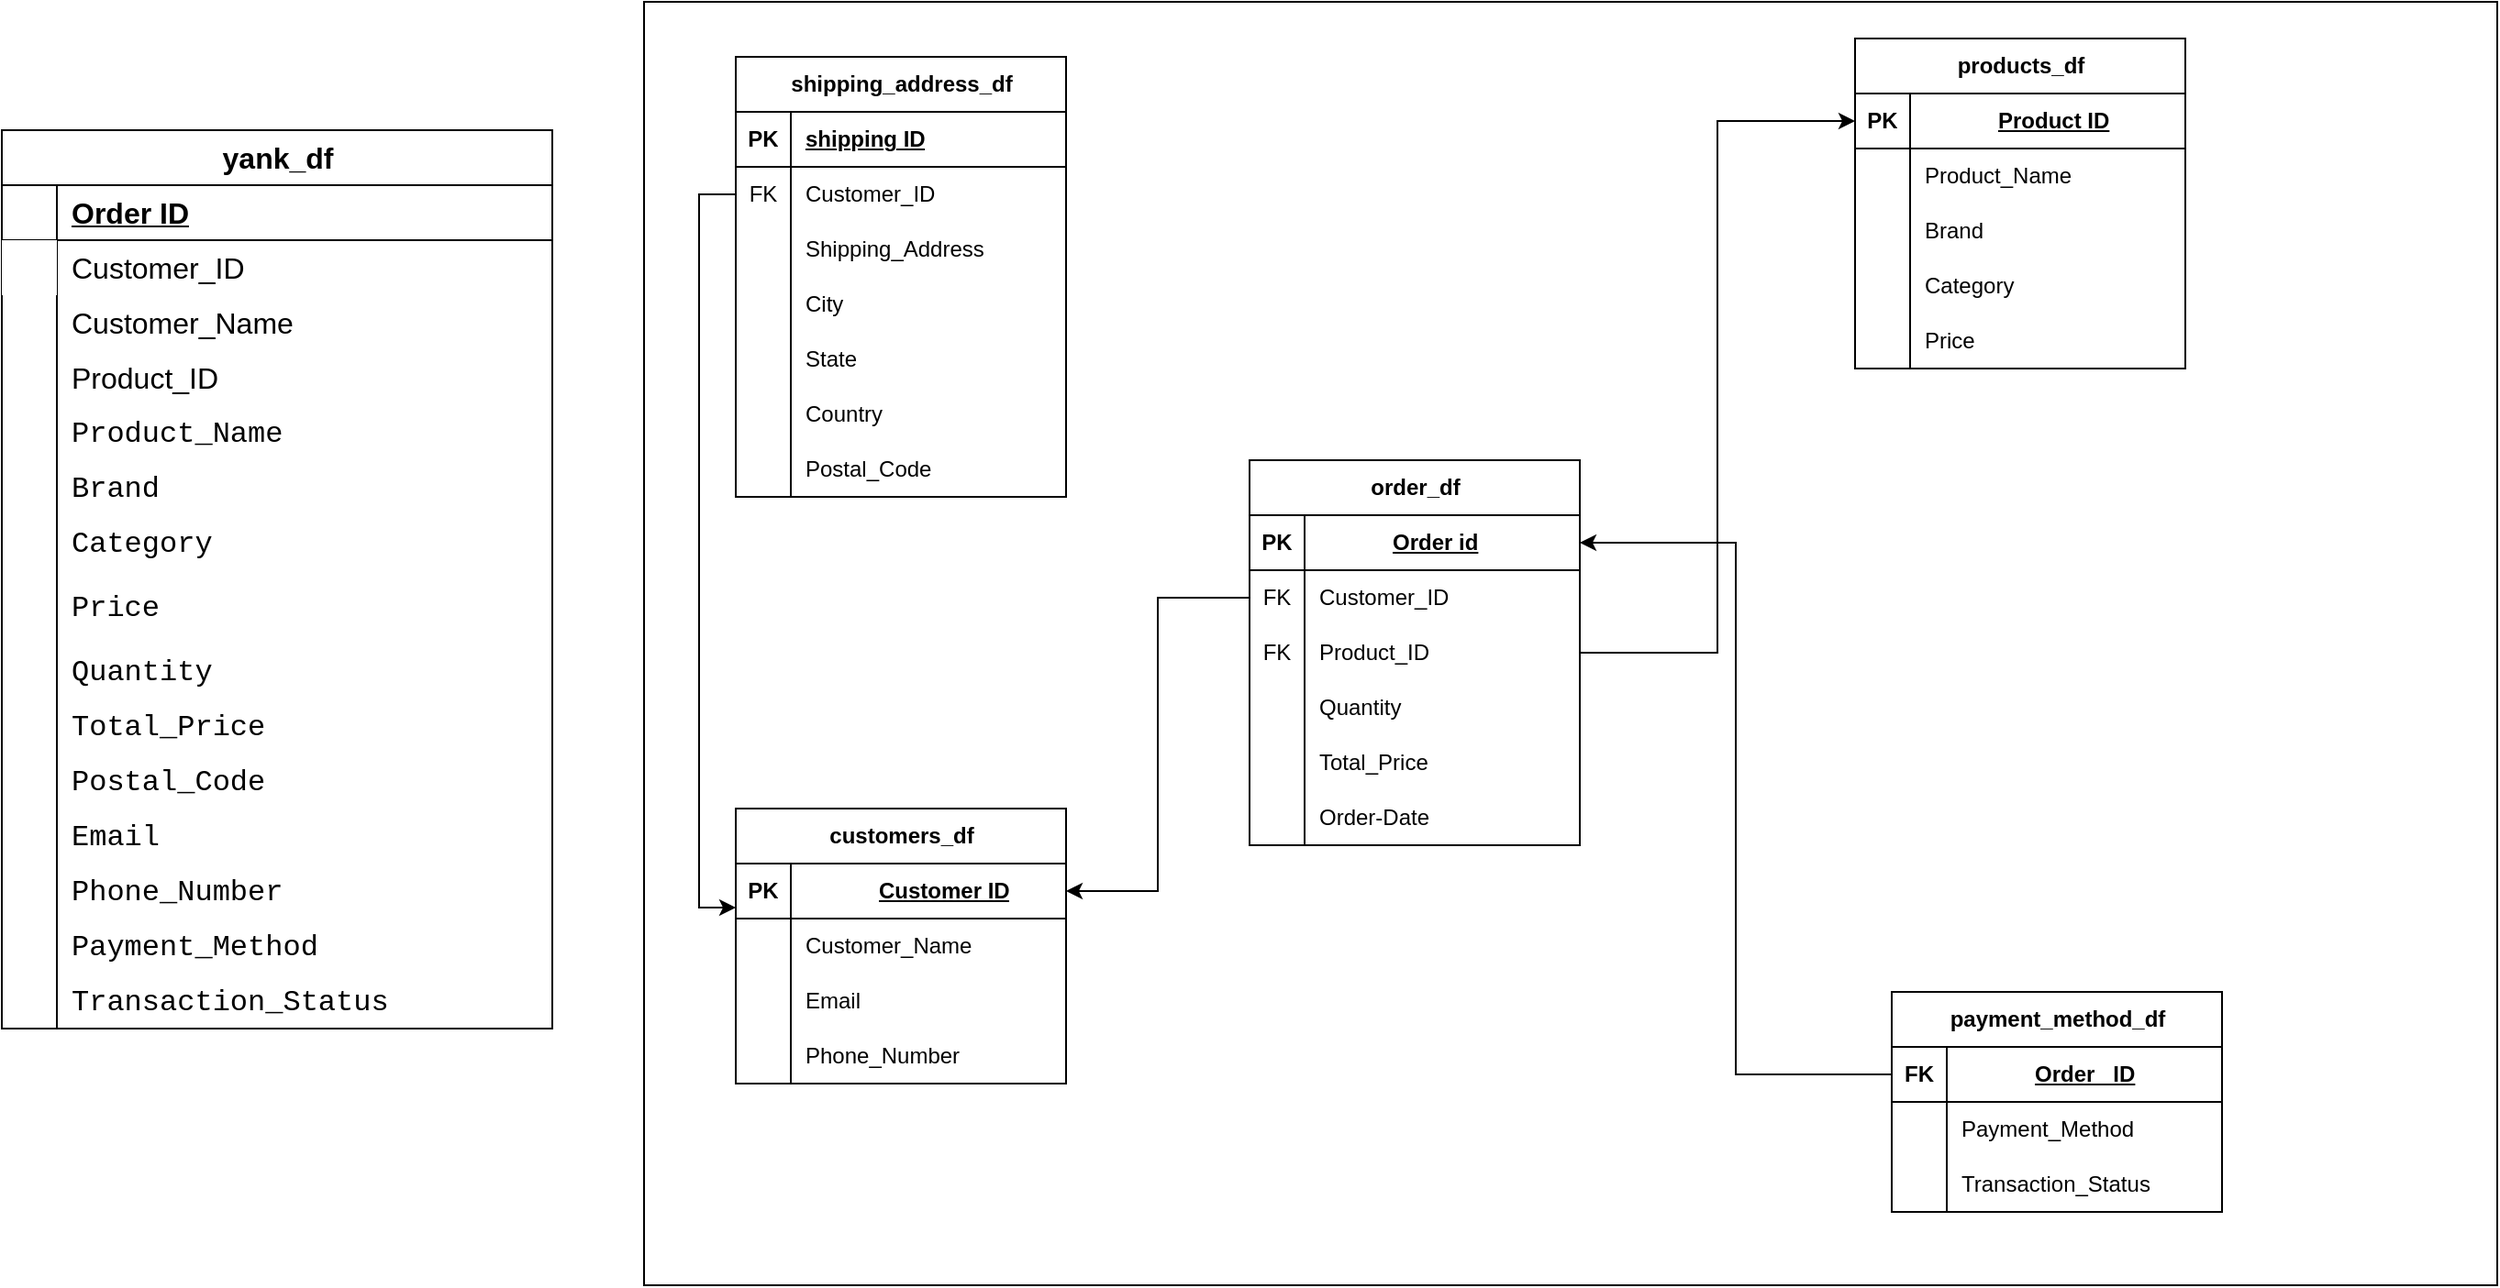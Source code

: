 <mxfile version="24.7.17" pages="2">
  <diagram name="Page-1" id="Ct3myXzt9bMXtroSf7o4">
    <mxGraphModel dx="2284" dy="836" grid="1" gridSize="10" guides="1" tooltips="1" connect="1" arrows="1" fold="1" page="1" pageScale="1" pageWidth="850" pageHeight="1100" math="0" shadow="0">
      <root>
        <mxCell id="0" />
        <mxCell id="1" parent="0" />
        <mxCell id="7qRDNM8Qfbez3FcRaXIM-175" value="" style="rounded=0;whiteSpace=wrap;html=1;" vertex="1" parent="1">
          <mxGeometry x="240" y="10" width="1010" height="700" as="geometry" />
        </mxCell>
        <mxCell id="7qRDNM8Qfbez3FcRaXIM-2" value="yank_df" style="shape=table;startSize=30;container=1;collapsible=1;childLayout=tableLayout;fixedRows=1;rowLines=0;fontStyle=1;align=center;resizeLast=1;html=1;fontColor=#000000;fontSize=16;" vertex="1" parent="1">
          <mxGeometry x="-110" y="80" width="300" height="490" as="geometry" />
        </mxCell>
        <mxCell id="7qRDNM8Qfbez3FcRaXIM-3" value="" style="shape=tableRow;horizontal=0;startSize=0;swimlaneHead=0;swimlaneBody=0;fillColor=none;collapsible=0;dropTarget=0;points=[[0,0.5],[1,0.5]];portConstraint=eastwest;top=0;left=0;right=0;bottom=1;fontColor=#000000;fontSize=16;" vertex="1" parent="7qRDNM8Qfbez3FcRaXIM-2">
          <mxGeometry y="30" width="300" height="30" as="geometry" />
        </mxCell>
        <mxCell id="7qRDNM8Qfbez3FcRaXIM-4" value="" style="shape=partialRectangle;connectable=0;fillColor=none;top=0;left=0;bottom=0;right=0;fontStyle=1;overflow=hidden;whiteSpace=wrap;html=1;fontColor=#000000;fontSize=16;" vertex="1" parent="7qRDNM8Qfbez3FcRaXIM-3">
          <mxGeometry width="30" height="30" as="geometry">
            <mxRectangle width="30" height="30" as="alternateBounds" />
          </mxGeometry>
        </mxCell>
        <mxCell id="7qRDNM8Qfbez3FcRaXIM-5" value="Order ID" style="shape=partialRectangle;connectable=0;fillColor=none;top=0;left=0;bottom=0;right=0;align=left;spacingLeft=6;fontStyle=5;overflow=hidden;whiteSpace=wrap;html=1;fontColor=#000000;fontSize=16;" vertex="1" parent="7qRDNM8Qfbez3FcRaXIM-3">
          <mxGeometry x="30" width="270" height="30" as="geometry">
            <mxRectangle width="270" height="30" as="alternateBounds" />
          </mxGeometry>
        </mxCell>
        <mxCell id="7qRDNM8Qfbez3FcRaXIM-6" value="" style="shape=tableRow;horizontal=0;startSize=0;swimlaneHead=0;swimlaneBody=0;fillColor=none;collapsible=0;dropTarget=0;points=[[0,0.5],[1,0.5]];portConstraint=eastwest;top=0;left=0;right=0;bottom=0;fontColor=#000000;fontSize=16;" vertex="1" parent="7qRDNM8Qfbez3FcRaXIM-2">
          <mxGeometry y="60" width="300" height="30" as="geometry" />
        </mxCell>
        <mxCell id="7qRDNM8Qfbez3FcRaXIM-7" value="" style="shape=partialRectangle;connectable=0;top=0;left=0;bottom=0;right=0;editable=1;overflow=hidden;whiteSpace=wrap;html=1;fontSize=16;" vertex="1" parent="7qRDNM8Qfbez3FcRaXIM-6">
          <mxGeometry width="30" height="30" as="geometry">
            <mxRectangle width="30" height="30" as="alternateBounds" />
          </mxGeometry>
        </mxCell>
        <mxCell id="7qRDNM8Qfbez3FcRaXIM-8" value="Customer_ID&lt;span style=&quot;white-space: pre; font-size: 16px;&quot;&gt;&#x9;&lt;/span&gt;&lt;span style=&quot;white-space: pre; font-size: 16px;&quot;&gt;&#x9;&lt;/span&gt;" style="shape=partialRectangle;connectable=0;fillColor=none;top=0;left=0;bottom=0;right=0;align=left;spacingLeft=6;overflow=hidden;whiteSpace=wrap;html=1;fontColor=#000000;fontSize=16;" vertex="1" parent="7qRDNM8Qfbez3FcRaXIM-6">
          <mxGeometry x="30" width="270" height="30" as="geometry">
            <mxRectangle width="270" height="30" as="alternateBounds" />
          </mxGeometry>
        </mxCell>
        <mxCell id="7qRDNM8Qfbez3FcRaXIM-9" value="" style="shape=tableRow;horizontal=0;startSize=0;swimlaneHead=0;swimlaneBody=0;fillColor=none;collapsible=0;dropTarget=0;points=[[0,0.5],[1,0.5]];portConstraint=eastwest;top=0;left=0;right=0;bottom=0;fontColor=#000000;fontSize=16;" vertex="1" parent="7qRDNM8Qfbez3FcRaXIM-2">
          <mxGeometry y="90" width="300" height="30" as="geometry" />
        </mxCell>
        <mxCell id="7qRDNM8Qfbez3FcRaXIM-10" value="" style="shape=partialRectangle;connectable=0;fillColor=none;top=0;left=0;bottom=0;right=0;editable=1;overflow=hidden;whiteSpace=wrap;html=1;fontColor=#000000;fontSize=16;" vertex="1" parent="7qRDNM8Qfbez3FcRaXIM-9">
          <mxGeometry width="30" height="30" as="geometry">
            <mxRectangle width="30" height="30" as="alternateBounds" />
          </mxGeometry>
        </mxCell>
        <mxCell id="7qRDNM8Qfbez3FcRaXIM-11" value="Customer_Name" style="shape=partialRectangle;connectable=0;fillColor=none;top=0;left=0;bottom=0;right=0;align=left;spacingLeft=6;overflow=hidden;whiteSpace=wrap;html=1;fontColor=#000000;fontSize=16;" vertex="1" parent="7qRDNM8Qfbez3FcRaXIM-9">
          <mxGeometry x="30" width="270" height="30" as="geometry">
            <mxRectangle width="270" height="30" as="alternateBounds" />
          </mxGeometry>
        </mxCell>
        <mxCell id="7qRDNM8Qfbez3FcRaXIM-12" value="" style="shape=tableRow;horizontal=0;startSize=0;swimlaneHead=0;swimlaneBody=0;fillColor=none;collapsible=0;dropTarget=0;points=[[0,0.5],[1,0.5]];portConstraint=eastwest;top=0;left=0;right=0;bottom=0;fontColor=#000000;fontSize=16;" vertex="1" parent="7qRDNM8Qfbez3FcRaXIM-2">
          <mxGeometry y="120" width="300" height="30" as="geometry" />
        </mxCell>
        <mxCell id="7qRDNM8Qfbez3FcRaXIM-13" value="" style="shape=partialRectangle;connectable=0;fillColor=none;top=0;left=0;bottom=0;right=0;editable=1;overflow=hidden;whiteSpace=wrap;html=1;fontColor=#000000;fontSize=16;" vertex="1" parent="7qRDNM8Qfbez3FcRaXIM-12">
          <mxGeometry width="30" height="30" as="geometry">
            <mxRectangle width="30" height="30" as="alternateBounds" />
          </mxGeometry>
        </mxCell>
        <mxCell id="7qRDNM8Qfbez3FcRaXIM-14" value="Product_ID" style="shape=partialRectangle;connectable=0;fillColor=none;top=0;left=0;bottom=0;right=0;align=left;spacingLeft=6;overflow=hidden;whiteSpace=wrap;html=1;fontColor=#000000;fontSize=16;" vertex="1" parent="7qRDNM8Qfbez3FcRaXIM-12">
          <mxGeometry x="30" width="270" height="30" as="geometry">
            <mxRectangle width="270" height="30" as="alternateBounds" />
          </mxGeometry>
        </mxCell>
        <mxCell id="7qRDNM8Qfbez3FcRaXIM-15" style="shape=tableRow;horizontal=0;startSize=0;swimlaneHead=0;swimlaneBody=0;fillColor=none;collapsible=0;dropTarget=0;points=[[0,0.5],[1,0.5]];portConstraint=eastwest;top=0;left=0;right=0;bottom=0;fontColor=#000000;fontSize=16;" vertex="1" parent="7qRDNM8Qfbez3FcRaXIM-2">
          <mxGeometry y="150" width="300" height="30" as="geometry" />
        </mxCell>
        <mxCell id="7qRDNM8Qfbez3FcRaXIM-16" style="shape=partialRectangle;connectable=0;fillColor=none;top=0;left=0;bottom=0;right=0;editable=1;overflow=hidden;whiteSpace=wrap;html=1;fontColor=#000000;fontSize=16;" vertex="1" parent="7qRDNM8Qfbez3FcRaXIM-15">
          <mxGeometry width="30" height="30" as="geometry">
            <mxRectangle width="30" height="30" as="alternateBounds" />
          </mxGeometry>
        </mxCell>
        <mxCell id="7qRDNM8Qfbez3FcRaXIM-17" value="&lt;span style=&quot;font-family: Consolas, &amp;quot;Courier New&amp;quot;, monospace; font-size: 16px; white-space: pre;&quot;&gt;Product_Name&lt;/span&gt;" style="shape=partialRectangle;connectable=0;fillColor=none;top=0;left=0;bottom=0;right=0;align=left;spacingLeft=6;overflow=hidden;whiteSpace=wrap;html=1;fontColor=#000000;fontSize=16;" vertex="1" parent="7qRDNM8Qfbez3FcRaXIM-15">
          <mxGeometry x="30" width="270" height="30" as="geometry">
            <mxRectangle width="270" height="30" as="alternateBounds" />
          </mxGeometry>
        </mxCell>
        <mxCell id="7qRDNM8Qfbez3FcRaXIM-18" style="shape=tableRow;horizontal=0;startSize=0;swimlaneHead=0;swimlaneBody=0;fillColor=none;collapsible=0;dropTarget=0;points=[[0,0.5],[1,0.5]];portConstraint=eastwest;top=0;left=0;right=0;bottom=0;fontColor=#000000;fontSize=16;" vertex="1" parent="7qRDNM8Qfbez3FcRaXIM-2">
          <mxGeometry y="180" width="300" height="30" as="geometry" />
        </mxCell>
        <mxCell id="7qRDNM8Qfbez3FcRaXIM-19" style="shape=partialRectangle;connectable=0;fillColor=none;top=0;left=0;bottom=0;right=0;editable=1;overflow=hidden;whiteSpace=wrap;html=1;fontColor=#000000;fontSize=16;" vertex="1" parent="7qRDNM8Qfbez3FcRaXIM-18">
          <mxGeometry width="30" height="30" as="geometry">
            <mxRectangle width="30" height="30" as="alternateBounds" />
          </mxGeometry>
        </mxCell>
        <mxCell id="7qRDNM8Qfbez3FcRaXIM-20" value="&lt;span style=&quot;font-family: Consolas, &amp;quot;Courier New&amp;quot;, monospace; font-size: 16px; white-space: pre;&quot;&gt;Brand&lt;/span&gt;" style="shape=partialRectangle;connectable=0;fillColor=none;top=0;left=0;bottom=0;right=0;align=left;spacingLeft=6;overflow=hidden;whiteSpace=wrap;html=1;fontColor=#000000;fontSize=16;" vertex="1" parent="7qRDNM8Qfbez3FcRaXIM-18">
          <mxGeometry x="30" width="270" height="30" as="geometry">
            <mxRectangle width="270" height="30" as="alternateBounds" />
          </mxGeometry>
        </mxCell>
        <mxCell id="7qRDNM8Qfbez3FcRaXIM-21" style="shape=tableRow;horizontal=0;startSize=0;swimlaneHead=0;swimlaneBody=0;fillColor=none;collapsible=0;dropTarget=0;points=[[0,0.5],[1,0.5]];portConstraint=eastwest;top=0;left=0;right=0;bottom=0;fontColor=#000000;fontSize=16;" vertex="1" parent="7qRDNM8Qfbez3FcRaXIM-2">
          <mxGeometry y="210" width="300" height="30" as="geometry" />
        </mxCell>
        <mxCell id="7qRDNM8Qfbez3FcRaXIM-22" style="shape=partialRectangle;connectable=0;fillColor=none;top=0;left=0;bottom=0;right=0;editable=1;overflow=hidden;whiteSpace=wrap;html=1;fontColor=#000000;fontSize=16;" vertex="1" parent="7qRDNM8Qfbez3FcRaXIM-21">
          <mxGeometry width="30" height="30" as="geometry">
            <mxRectangle width="30" height="30" as="alternateBounds" />
          </mxGeometry>
        </mxCell>
        <mxCell id="7qRDNM8Qfbez3FcRaXIM-23" value="&lt;span style=&quot;font-family: Consolas, &amp;quot;Courier New&amp;quot;, monospace; font-size: 16px; white-space: pre;&quot;&gt;Category&lt;/span&gt;" style="shape=partialRectangle;connectable=0;fillColor=none;top=0;left=0;bottom=0;right=0;align=left;spacingLeft=6;overflow=hidden;whiteSpace=wrap;html=1;fontColor=#000000;fontSize=16;" vertex="1" parent="7qRDNM8Qfbez3FcRaXIM-21">
          <mxGeometry x="30" width="270" height="30" as="geometry">
            <mxRectangle width="270" height="30" as="alternateBounds" />
          </mxGeometry>
        </mxCell>
        <mxCell id="7qRDNM8Qfbez3FcRaXIM-24" style="shape=tableRow;horizontal=0;startSize=0;swimlaneHead=0;swimlaneBody=0;fillColor=none;collapsible=0;dropTarget=0;points=[[0,0.5],[1,0.5]];portConstraint=eastwest;top=0;left=0;right=0;bottom=0;fontColor=#000000;fontSize=16;" vertex="1" parent="7qRDNM8Qfbez3FcRaXIM-2">
          <mxGeometry y="240" width="300" height="40" as="geometry" />
        </mxCell>
        <mxCell id="7qRDNM8Qfbez3FcRaXIM-25" style="shape=partialRectangle;connectable=0;fillColor=none;top=0;left=0;bottom=0;right=0;editable=1;overflow=hidden;whiteSpace=wrap;html=1;fontColor=#000000;fontSize=16;" vertex="1" parent="7qRDNM8Qfbez3FcRaXIM-24">
          <mxGeometry width="30" height="40" as="geometry">
            <mxRectangle width="30" height="40" as="alternateBounds" />
          </mxGeometry>
        </mxCell>
        <mxCell id="7qRDNM8Qfbez3FcRaXIM-26" value="&lt;span style=&quot;font-family: Consolas, &amp;quot;Courier New&amp;quot;, monospace; font-size: 16px; white-space: pre;&quot;&gt;Price&lt;/span&gt;" style="shape=partialRectangle;connectable=0;fillColor=none;top=0;left=0;bottom=0;right=0;align=left;spacingLeft=6;overflow=hidden;whiteSpace=wrap;html=1;fontColor=#000000;fontSize=16;" vertex="1" parent="7qRDNM8Qfbez3FcRaXIM-24">
          <mxGeometry x="30" width="270" height="40" as="geometry">
            <mxRectangle width="270" height="40" as="alternateBounds" />
          </mxGeometry>
        </mxCell>
        <mxCell id="7qRDNM8Qfbez3FcRaXIM-27" style="shape=tableRow;horizontal=0;startSize=0;swimlaneHead=0;swimlaneBody=0;fillColor=none;collapsible=0;dropTarget=0;points=[[0,0.5],[1,0.5]];portConstraint=eastwest;top=0;left=0;right=0;bottom=0;fontColor=#000000;fontSize=16;" vertex="1" parent="7qRDNM8Qfbez3FcRaXIM-2">
          <mxGeometry y="280" width="300" height="30" as="geometry" />
        </mxCell>
        <mxCell id="7qRDNM8Qfbez3FcRaXIM-28" style="shape=partialRectangle;connectable=0;fillColor=none;top=0;left=0;bottom=0;right=0;editable=1;overflow=hidden;whiteSpace=wrap;html=1;fontColor=#000000;fontSize=16;" vertex="1" parent="7qRDNM8Qfbez3FcRaXIM-27">
          <mxGeometry width="30" height="30" as="geometry">
            <mxRectangle width="30" height="30" as="alternateBounds" />
          </mxGeometry>
        </mxCell>
        <mxCell id="7qRDNM8Qfbez3FcRaXIM-29" value="&lt;span style=&quot;font-family: Consolas, &amp;quot;Courier New&amp;quot;, monospace; font-size: 16px; white-space: pre;&quot;&gt;Quantity&lt;/span&gt;" style="shape=partialRectangle;connectable=0;fillColor=none;top=0;left=0;bottom=0;right=0;align=left;spacingLeft=6;overflow=hidden;whiteSpace=wrap;html=1;fontColor=#000000;fontSize=16;" vertex="1" parent="7qRDNM8Qfbez3FcRaXIM-27">
          <mxGeometry x="30" width="270" height="30" as="geometry">
            <mxRectangle width="270" height="30" as="alternateBounds" />
          </mxGeometry>
        </mxCell>
        <mxCell id="7qRDNM8Qfbez3FcRaXIM-30" style="shape=tableRow;horizontal=0;startSize=0;swimlaneHead=0;swimlaneBody=0;fillColor=none;collapsible=0;dropTarget=0;points=[[0,0.5],[1,0.5]];portConstraint=eastwest;top=0;left=0;right=0;bottom=0;fontColor=#000000;fontSize=16;" vertex="1" parent="7qRDNM8Qfbez3FcRaXIM-2">
          <mxGeometry y="310" width="300" height="30" as="geometry" />
        </mxCell>
        <mxCell id="7qRDNM8Qfbez3FcRaXIM-31" style="shape=partialRectangle;connectable=0;fillColor=none;top=0;left=0;bottom=0;right=0;editable=1;overflow=hidden;whiteSpace=wrap;html=1;fontColor=#000000;fontSize=16;" vertex="1" parent="7qRDNM8Qfbez3FcRaXIM-30">
          <mxGeometry width="30" height="30" as="geometry">
            <mxRectangle width="30" height="30" as="alternateBounds" />
          </mxGeometry>
        </mxCell>
        <mxCell id="7qRDNM8Qfbez3FcRaXIM-32" value="&lt;span style=&quot;font-family: Consolas, &amp;quot;Courier New&amp;quot;, monospace; font-size: 16px; white-space: pre;&quot;&gt;Total_Price&lt;/span&gt;" style="shape=partialRectangle;connectable=0;fillColor=none;top=0;left=0;bottom=0;right=0;align=left;spacingLeft=6;overflow=hidden;whiteSpace=wrap;html=1;fontColor=#000000;fontSize=16;" vertex="1" parent="7qRDNM8Qfbez3FcRaXIM-30">
          <mxGeometry x="30" width="270" height="30" as="geometry">
            <mxRectangle width="270" height="30" as="alternateBounds" />
          </mxGeometry>
        </mxCell>
        <mxCell id="7qRDNM8Qfbez3FcRaXIM-33" style="shape=tableRow;horizontal=0;startSize=0;swimlaneHead=0;swimlaneBody=0;fillColor=none;collapsible=0;dropTarget=0;points=[[0,0.5],[1,0.5]];portConstraint=eastwest;top=0;left=0;right=0;bottom=0;fontColor=#000000;fontSize=16;" vertex="1" parent="7qRDNM8Qfbez3FcRaXIM-2">
          <mxGeometry y="340" width="300" height="30" as="geometry" />
        </mxCell>
        <mxCell id="7qRDNM8Qfbez3FcRaXIM-34" style="shape=partialRectangle;connectable=0;fillColor=none;top=0;left=0;bottom=0;right=0;editable=1;overflow=hidden;whiteSpace=wrap;html=1;fontColor=#000000;fontSize=16;" vertex="1" parent="7qRDNM8Qfbez3FcRaXIM-33">
          <mxGeometry width="30" height="30" as="geometry">
            <mxRectangle width="30" height="30" as="alternateBounds" />
          </mxGeometry>
        </mxCell>
        <mxCell id="7qRDNM8Qfbez3FcRaXIM-35" value="&lt;span style=&quot;font-family: Consolas, &amp;quot;Courier New&amp;quot;, monospace; font-size: 16px; white-space: pre;&quot;&gt;Postal_Code&lt;/span&gt;" style="shape=partialRectangle;connectable=0;fillColor=none;top=0;left=0;bottom=0;right=0;align=left;spacingLeft=6;overflow=hidden;whiteSpace=wrap;html=1;fontColor=#000000;fontSize=16;" vertex="1" parent="7qRDNM8Qfbez3FcRaXIM-33">
          <mxGeometry x="30" width="270" height="30" as="geometry">
            <mxRectangle width="270" height="30" as="alternateBounds" />
          </mxGeometry>
        </mxCell>
        <mxCell id="7qRDNM8Qfbez3FcRaXIM-36" style="shape=tableRow;horizontal=0;startSize=0;swimlaneHead=0;swimlaneBody=0;fillColor=none;collapsible=0;dropTarget=0;points=[[0,0.5],[1,0.5]];portConstraint=eastwest;top=0;left=0;right=0;bottom=0;fontColor=#000000;fontSize=16;" vertex="1" parent="7qRDNM8Qfbez3FcRaXIM-2">
          <mxGeometry y="370" width="300" height="30" as="geometry" />
        </mxCell>
        <mxCell id="7qRDNM8Qfbez3FcRaXIM-37" style="shape=partialRectangle;connectable=0;fillColor=none;top=0;left=0;bottom=0;right=0;editable=1;overflow=hidden;whiteSpace=wrap;html=1;fontColor=#000000;fontSize=16;" vertex="1" parent="7qRDNM8Qfbez3FcRaXIM-36">
          <mxGeometry width="30" height="30" as="geometry">
            <mxRectangle width="30" height="30" as="alternateBounds" />
          </mxGeometry>
        </mxCell>
        <mxCell id="7qRDNM8Qfbez3FcRaXIM-38" value="&lt;span style=&quot;font-family: Consolas, &amp;quot;Courier New&amp;quot;, monospace; font-size: 16px; white-space: pre;&quot;&gt;Email&lt;/span&gt;" style="shape=partialRectangle;connectable=0;fillColor=none;top=0;left=0;bottom=0;right=0;align=left;spacingLeft=6;overflow=hidden;whiteSpace=wrap;html=1;fontColor=#000000;fontSize=16;" vertex="1" parent="7qRDNM8Qfbez3FcRaXIM-36">
          <mxGeometry x="30" width="270" height="30" as="geometry">
            <mxRectangle width="270" height="30" as="alternateBounds" />
          </mxGeometry>
        </mxCell>
        <mxCell id="7qRDNM8Qfbez3FcRaXIM-39" style="shape=tableRow;horizontal=0;startSize=0;swimlaneHead=0;swimlaneBody=0;fillColor=none;collapsible=0;dropTarget=0;points=[[0,0.5],[1,0.5]];portConstraint=eastwest;top=0;left=0;right=0;bottom=0;fontColor=#000000;fontSize=16;" vertex="1" parent="7qRDNM8Qfbez3FcRaXIM-2">
          <mxGeometry y="400" width="300" height="30" as="geometry" />
        </mxCell>
        <mxCell id="7qRDNM8Qfbez3FcRaXIM-40" style="shape=partialRectangle;connectable=0;fillColor=none;top=0;left=0;bottom=0;right=0;editable=1;overflow=hidden;whiteSpace=wrap;html=1;fontColor=#000000;fontSize=16;" vertex="1" parent="7qRDNM8Qfbez3FcRaXIM-39">
          <mxGeometry width="30" height="30" as="geometry">
            <mxRectangle width="30" height="30" as="alternateBounds" />
          </mxGeometry>
        </mxCell>
        <mxCell id="7qRDNM8Qfbez3FcRaXIM-41" value="&lt;span style=&quot;font-family: Consolas, &amp;quot;Courier New&amp;quot;, monospace; font-size: 16px; white-space: pre;&quot;&gt;Phone_Number&lt;/span&gt;" style="shape=partialRectangle;connectable=0;fillColor=none;top=0;left=0;bottom=0;right=0;align=left;spacingLeft=6;overflow=hidden;whiteSpace=wrap;html=1;fontColor=#000000;fontSize=16;" vertex="1" parent="7qRDNM8Qfbez3FcRaXIM-39">
          <mxGeometry x="30" width="270" height="30" as="geometry">
            <mxRectangle width="270" height="30" as="alternateBounds" />
          </mxGeometry>
        </mxCell>
        <mxCell id="7qRDNM8Qfbez3FcRaXIM-42" style="shape=tableRow;horizontal=0;startSize=0;swimlaneHead=0;swimlaneBody=0;fillColor=none;collapsible=0;dropTarget=0;points=[[0,0.5],[1,0.5]];portConstraint=eastwest;top=0;left=0;right=0;bottom=0;fontColor=#000000;fontSize=16;" vertex="1" parent="7qRDNM8Qfbez3FcRaXIM-2">
          <mxGeometry y="430" width="300" height="30" as="geometry" />
        </mxCell>
        <mxCell id="7qRDNM8Qfbez3FcRaXIM-43" style="shape=partialRectangle;connectable=0;fillColor=none;top=0;left=0;bottom=0;right=0;editable=1;overflow=hidden;whiteSpace=wrap;html=1;fontColor=#000000;fontSize=16;" vertex="1" parent="7qRDNM8Qfbez3FcRaXIM-42">
          <mxGeometry width="30" height="30" as="geometry">
            <mxRectangle width="30" height="30" as="alternateBounds" />
          </mxGeometry>
        </mxCell>
        <mxCell id="7qRDNM8Qfbez3FcRaXIM-44" value="&lt;span style=&quot;font-family: Consolas, &amp;quot;Courier New&amp;quot;, monospace; font-size: 16px; white-space: pre;&quot;&gt;Payment_Method&lt;/span&gt;" style="shape=partialRectangle;connectable=0;fillColor=none;top=0;left=0;bottom=0;right=0;align=left;spacingLeft=6;overflow=hidden;whiteSpace=wrap;html=1;fontColor=#000000;fontSize=16;" vertex="1" parent="7qRDNM8Qfbez3FcRaXIM-42">
          <mxGeometry x="30" width="270" height="30" as="geometry">
            <mxRectangle width="270" height="30" as="alternateBounds" />
          </mxGeometry>
        </mxCell>
        <mxCell id="7qRDNM8Qfbez3FcRaXIM-45" style="shape=tableRow;horizontal=0;startSize=0;swimlaneHead=0;swimlaneBody=0;fillColor=none;collapsible=0;dropTarget=0;points=[[0,0.5],[1,0.5]];portConstraint=eastwest;top=0;left=0;right=0;bottom=0;fontColor=#000000;fontSize=16;" vertex="1" parent="7qRDNM8Qfbez3FcRaXIM-2">
          <mxGeometry y="460" width="300" height="30" as="geometry" />
        </mxCell>
        <mxCell id="7qRDNM8Qfbez3FcRaXIM-46" style="shape=partialRectangle;connectable=0;fillColor=none;top=0;left=0;bottom=0;right=0;editable=1;overflow=hidden;whiteSpace=wrap;html=1;fontColor=#000000;fontSize=16;" vertex="1" parent="7qRDNM8Qfbez3FcRaXIM-45">
          <mxGeometry width="30" height="30" as="geometry">
            <mxRectangle width="30" height="30" as="alternateBounds" />
          </mxGeometry>
        </mxCell>
        <mxCell id="7qRDNM8Qfbez3FcRaXIM-47" value="&lt;span style=&quot;font-family: Consolas, &amp;quot;Courier New&amp;quot;, monospace; font-size: 16px; white-space: pre;&quot;&gt;Transaction_Status&lt;/span&gt;" style="shape=partialRectangle;connectable=0;fillColor=none;top=0;left=0;bottom=0;right=0;align=left;spacingLeft=6;overflow=hidden;whiteSpace=wrap;html=1;fontColor=#000000;fontSize=16;" vertex="1" parent="7qRDNM8Qfbez3FcRaXIM-45">
          <mxGeometry x="30" width="270" height="30" as="geometry">
            <mxRectangle width="270" height="30" as="alternateBounds" />
          </mxGeometry>
        </mxCell>
        <mxCell id="7qRDNM8Qfbez3FcRaXIM-77" value="shipping_address_df" style="shape=table;startSize=30;container=1;collapsible=1;childLayout=tableLayout;fixedRows=1;rowLines=0;fontStyle=1;align=center;resizeLast=1;html=1;" vertex="1" parent="1">
          <mxGeometry x="290" y="40" width="180" height="240" as="geometry" />
        </mxCell>
        <mxCell id="7qRDNM8Qfbez3FcRaXIM-78" value="" style="shape=tableRow;horizontal=0;startSize=0;swimlaneHead=0;swimlaneBody=0;fillColor=none;collapsible=0;dropTarget=0;points=[[0,0.5],[1,0.5]];portConstraint=eastwest;top=0;left=0;right=0;bottom=1;" vertex="1" parent="7qRDNM8Qfbez3FcRaXIM-77">
          <mxGeometry y="30" width="180" height="30" as="geometry" />
        </mxCell>
        <mxCell id="7qRDNM8Qfbez3FcRaXIM-79" value="PK" style="shape=partialRectangle;connectable=0;fillColor=none;top=0;left=0;bottom=0;right=0;fontStyle=1;overflow=hidden;whiteSpace=wrap;html=1;" vertex="1" parent="7qRDNM8Qfbez3FcRaXIM-78">
          <mxGeometry width="30" height="30" as="geometry">
            <mxRectangle width="30" height="30" as="alternateBounds" />
          </mxGeometry>
        </mxCell>
        <mxCell id="7qRDNM8Qfbez3FcRaXIM-80" value="shipping ID" style="shape=partialRectangle;connectable=0;fillColor=none;top=0;left=0;bottom=0;right=0;align=left;spacingLeft=6;fontStyle=5;overflow=hidden;whiteSpace=wrap;html=1;" vertex="1" parent="7qRDNM8Qfbez3FcRaXIM-78">
          <mxGeometry x="30" width="150" height="30" as="geometry">
            <mxRectangle width="150" height="30" as="alternateBounds" />
          </mxGeometry>
        </mxCell>
        <mxCell id="7qRDNM8Qfbez3FcRaXIM-81" value="" style="shape=tableRow;horizontal=0;startSize=0;swimlaneHead=0;swimlaneBody=0;fillColor=none;collapsible=0;dropTarget=0;points=[[0,0.5],[1,0.5]];portConstraint=eastwest;top=0;left=0;right=0;bottom=0;" vertex="1" parent="7qRDNM8Qfbez3FcRaXIM-77">
          <mxGeometry y="60" width="180" height="30" as="geometry" />
        </mxCell>
        <mxCell id="7qRDNM8Qfbez3FcRaXIM-82" value="FK" style="shape=partialRectangle;connectable=0;fillColor=none;top=0;left=0;bottom=0;right=0;editable=1;overflow=hidden;whiteSpace=wrap;html=1;" vertex="1" parent="7qRDNM8Qfbez3FcRaXIM-81">
          <mxGeometry width="30" height="30" as="geometry">
            <mxRectangle width="30" height="30" as="alternateBounds" />
          </mxGeometry>
        </mxCell>
        <mxCell id="7qRDNM8Qfbez3FcRaXIM-83" value="Customer_ID" style="shape=partialRectangle;connectable=0;fillColor=none;top=0;left=0;bottom=0;right=0;align=left;spacingLeft=6;overflow=hidden;whiteSpace=wrap;html=1;" vertex="1" parent="7qRDNM8Qfbez3FcRaXIM-81">
          <mxGeometry x="30" width="150" height="30" as="geometry">
            <mxRectangle width="150" height="30" as="alternateBounds" />
          </mxGeometry>
        </mxCell>
        <mxCell id="7qRDNM8Qfbez3FcRaXIM-84" value="" style="shape=tableRow;horizontal=0;startSize=0;swimlaneHead=0;swimlaneBody=0;fillColor=none;collapsible=0;dropTarget=0;points=[[0,0.5],[1,0.5]];portConstraint=eastwest;top=0;left=0;right=0;bottom=0;" vertex="1" parent="7qRDNM8Qfbez3FcRaXIM-77">
          <mxGeometry y="90" width="180" height="30" as="geometry" />
        </mxCell>
        <mxCell id="7qRDNM8Qfbez3FcRaXIM-85" value="" style="shape=partialRectangle;connectable=0;fillColor=none;top=0;left=0;bottom=0;right=0;editable=1;overflow=hidden;whiteSpace=wrap;html=1;" vertex="1" parent="7qRDNM8Qfbez3FcRaXIM-84">
          <mxGeometry width="30" height="30" as="geometry">
            <mxRectangle width="30" height="30" as="alternateBounds" />
          </mxGeometry>
        </mxCell>
        <mxCell id="7qRDNM8Qfbez3FcRaXIM-86" value="Shipping_Address" style="shape=partialRectangle;connectable=0;fillColor=none;top=0;left=0;bottom=0;right=0;align=left;spacingLeft=6;overflow=hidden;whiteSpace=wrap;html=1;" vertex="1" parent="7qRDNM8Qfbez3FcRaXIM-84">
          <mxGeometry x="30" width="150" height="30" as="geometry">
            <mxRectangle width="150" height="30" as="alternateBounds" />
          </mxGeometry>
        </mxCell>
        <mxCell id="7qRDNM8Qfbez3FcRaXIM-87" value="" style="shape=tableRow;horizontal=0;startSize=0;swimlaneHead=0;swimlaneBody=0;fillColor=none;collapsible=0;dropTarget=0;points=[[0,0.5],[1,0.5]];portConstraint=eastwest;top=0;left=0;right=0;bottom=0;" vertex="1" parent="7qRDNM8Qfbez3FcRaXIM-77">
          <mxGeometry y="120" width="180" height="30" as="geometry" />
        </mxCell>
        <mxCell id="7qRDNM8Qfbez3FcRaXIM-88" value="" style="shape=partialRectangle;connectable=0;fillColor=none;top=0;left=0;bottom=0;right=0;editable=1;overflow=hidden;whiteSpace=wrap;html=1;" vertex="1" parent="7qRDNM8Qfbez3FcRaXIM-87">
          <mxGeometry width="30" height="30" as="geometry">
            <mxRectangle width="30" height="30" as="alternateBounds" />
          </mxGeometry>
        </mxCell>
        <mxCell id="7qRDNM8Qfbez3FcRaXIM-89" value="City" style="shape=partialRectangle;connectable=0;fillColor=none;top=0;left=0;bottom=0;right=0;align=left;spacingLeft=6;overflow=hidden;whiteSpace=wrap;html=1;" vertex="1" parent="7qRDNM8Qfbez3FcRaXIM-87">
          <mxGeometry x="30" width="150" height="30" as="geometry">
            <mxRectangle width="150" height="30" as="alternateBounds" />
          </mxGeometry>
        </mxCell>
        <mxCell id="7qRDNM8Qfbez3FcRaXIM-90" style="shape=tableRow;horizontal=0;startSize=0;swimlaneHead=0;swimlaneBody=0;fillColor=none;collapsible=0;dropTarget=0;points=[[0,0.5],[1,0.5]];portConstraint=eastwest;top=0;left=0;right=0;bottom=0;" vertex="1" parent="7qRDNM8Qfbez3FcRaXIM-77">
          <mxGeometry y="150" width="180" height="30" as="geometry" />
        </mxCell>
        <mxCell id="7qRDNM8Qfbez3FcRaXIM-91" style="shape=partialRectangle;connectable=0;fillColor=none;top=0;left=0;bottom=0;right=0;editable=1;overflow=hidden;whiteSpace=wrap;html=1;" vertex="1" parent="7qRDNM8Qfbez3FcRaXIM-90">
          <mxGeometry width="30" height="30" as="geometry">
            <mxRectangle width="30" height="30" as="alternateBounds" />
          </mxGeometry>
        </mxCell>
        <mxCell id="7qRDNM8Qfbez3FcRaXIM-92" value="State" style="shape=partialRectangle;connectable=0;fillColor=none;top=0;left=0;bottom=0;right=0;align=left;spacingLeft=6;overflow=hidden;whiteSpace=wrap;html=1;" vertex="1" parent="7qRDNM8Qfbez3FcRaXIM-90">
          <mxGeometry x="30" width="150" height="30" as="geometry">
            <mxRectangle width="150" height="30" as="alternateBounds" />
          </mxGeometry>
        </mxCell>
        <mxCell id="7qRDNM8Qfbez3FcRaXIM-93" style="shape=tableRow;horizontal=0;startSize=0;swimlaneHead=0;swimlaneBody=0;fillColor=none;collapsible=0;dropTarget=0;points=[[0,0.5],[1,0.5]];portConstraint=eastwest;top=0;left=0;right=0;bottom=0;" vertex="1" parent="7qRDNM8Qfbez3FcRaXIM-77">
          <mxGeometry y="180" width="180" height="30" as="geometry" />
        </mxCell>
        <mxCell id="7qRDNM8Qfbez3FcRaXIM-94" style="shape=partialRectangle;connectable=0;fillColor=none;top=0;left=0;bottom=0;right=0;editable=1;overflow=hidden;whiteSpace=wrap;html=1;" vertex="1" parent="7qRDNM8Qfbez3FcRaXIM-93">
          <mxGeometry width="30" height="30" as="geometry">
            <mxRectangle width="30" height="30" as="alternateBounds" />
          </mxGeometry>
        </mxCell>
        <mxCell id="7qRDNM8Qfbez3FcRaXIM-95" value="Country" style="shape=partialRectangle;connectable=0;fillColor=none;top=0;left=0;bottom=0;right=0;align=left;spacingLeft=6;overflow=hidden;whiteSpace=wrap;html=1;" vertex="1" parent="7qRDNM8Qfbez3FcRaXIM-93">
          <mxGeometry x="30" width="150" height="30" as="geometry">
            <mxRectangle width="150" height="30" as="alternateBounds" />
          </mxGeometry>
        </mxCell>
        <mxCell id="7qRDNM8Qfbez3FcRaXIM-96" style="shape=tableRow;horizontal=0;startSize=0;swimlaneHead=0;swimlaneBody=0;fillColor=none;collapsible=0;dropTarget=0;points=[[0,0.5],[1,0.5]];portConstraint=eastwest;top=0;left=0;right=0;bottom=0;" vertex="1" parent="7qRDNM8Qfbez3FcRaXIM-77">
          <mxGeometry y="210" width="180" height="30" as="geometry" />
        </mxCell>
        <mxCell id="7qRDNM8Qfbez3FcRaXIM-97" style="shape=partialRectangle;connectable=0;fillColor=none;top=0;left=0;bottom=0;right=0;editable=1;overflow=hidden;whiteSpace=wrap;html=1;" vertex="1" parent="7qRDNM8Qfbez3FcRaXIM-96">
          <mxGeometry width="30" height="30" as="geometry">
            <mxRectangle width="30" height="30" as="alternateBounds" />
          </mxGeometry>
        </mxCell>
        <mxCell id="7qRDNM8Qfbez3FcRaXIM-98" value="Postal_Code" style="shape=partialRectangle;connectable=0;fillColor=none;top=0;left=0;bottom=0;right=0;align=left;spacingLeft=6;overflow=hidden;whiteSpace=wrap;html=1;" vertex="1" parent="7qRDNM8Qfbez3FcRaXIM-96">
          <mxGeometry x="30" width="150" height="30" as="geometry">
            <mxRectangle width="150" height="30" as="alternateBounds" />
          </mxGeometry>
        </mxCell>
        <mxCell id="7qRDNM8Qfbez3FcRaXIM-99" value="customers_df" style="shape=table;startSize=30;container=1;collapsible=1;childLayout=tableLayout;fixedRows=1;rowLines=0;fontStyle=1;align=center;resizeLast=1;html=1;" vertex="1" parent="1">
          <mxGeometry x="290" y="450" width="180" height="150" as="geometry" />
        </mxCell>
        <mxCell id="7qRDNM8Qfbez3FcRaXIM-100" value="" style="shape=tableRow;horizontal=0;startSize=0;swimlaneHead=0;swimlaneBody=0;fillColor=none;collapsible=0;dropTarget=0;points=[[0,0.5],[1,0.5]];portConstraint=eastwest;top=0;left=0;right=0;bottom=1;" vertex="1" parent="7qRDNM8Qfbez3FcRaXIM-99">
          <mxGeometry y="30" width="180" height="30" as="geometry" />
        </mxCell>
        <mxCell id="7qRDNM8Qfbez3FcRaXIM-101" value="PK" style="shape=partialRectangle;connectable=0;fillColor=none;top=0;left=0;bottom=0;right=0;fontStyle=1;overflow=hidden;whiteSpace=wrap;html=1;" vertex="1" parent="7qRDNM8Qfbez3FcRaXIM-100">
          <mxGeometry width="30" height="30" as="geometry">
            <mxRectangle width="30" height="30" as="alternateBounds" />
          </mxGeometry>
        </mxCell>
        <mxCell id="7qRDNM8Qfbez3FcRaXIM-102" value="&lt;blockquote style=&quot;margin: 0 0 0 40px; border: none; padding: 0px;&quot;&gt;Customer ID&lt;/blockquote&gt;" style="shape=partialRectangle;connectable=0;fillColor=none;top=0;left=0;bottom=0;right=0;align=left;spacingLeft=6;fontStyle=5;overflow=hidden;whiteSpace=wrap;html=1;" vertex="1" parent="7qRDNM8Qfbez3FcRaXIM-100">
          <mxGeometry x="30" width="150" height="30" as="geometry">
            <mxRectangle width="150" height="30" as="alternateBounds" />
          </mxGeometry>
        </mxCell>
        <mxCell id="7qRDNM8Qfbez3FcRaXIM-103" value="" style="shape=tableRow;horizontal=0;startSize=0;swimlaneHead=0;swimlaneBody=0;fillColor=none;collapsible=0;dropTarget=0;points=[[0,0.5],[1,0.5]];portConstraint=eastwest;top=0;left=0;right=0;bottom=0;" vertex="1" parent="7qRDNM8Qfbez3FcRaXIM-99">
          <mxGeometry y="60" width="180" height="30" as="geometry" />
        </mxCell>
        <mxCell id="7qRDNM8Qfbez3FcRaXIM-104" value="" style="shape=partialRectangle;connectable=0;fillColor=none;top=0;left=0;bottom=0;right=0;editable=1;overflow=hidden;whiteSpace=wrap;html=1;" vertex="1" parent="7qRDNM8Qfbez3FcRaXIM-103">
          <mxGeometry width="30" height="30" as="geometry">
            <mxRectangle width="30" height="30" as="alternateBounds" />
          </mxGeometry>
        </mxCell>
        <mxCell id="7qRDNM8Qfbez3FcRaXIM-105" value="Customer_Name" style="shape=partialRectangle;connectable=0;fillColor=none;top=0;left=0;bottom=0;right=0;align=left;spacingLeft=6;overflow=hidden;whiteSpace=wrap;html=1;" vertex="1" parent="7qRDNM8Qfbez3FcRaXIM-103">
          <mxGeometry x="30" width="150" height="30" as="geometry">
            <mxRectangle width="150" height="30" as="alternateBounds" />
          </mxGeometry>
        </mxCell>
        <mxCell id="7qRDNM8Qfbez3FcRaXIM-106" value="" style="shape=tableRow;horizontal=0;startSize=0;swimlaneHead=0;swimlaneBody=0;fillColor=none;collapsible=0;dropTarget=0;points=[[0,0.5],[1,0.5]];portConstraint=eastwest;top=0;left=0;right=0;bottom=0;" vertex="1" parent="7qRDNM8Qfbez3FcRaXIM-99">
          <mxGeometry y="90" width="180" height="30" as="geometry" />
        </mxCell>
        <mxCell id="7qRDNM8Qfbez3FcRaXIM-107" value="" style="shape=partialRectangle;connectable=0;fillColor=none;top=0;left=0;bottom=0;right=0;editable=1;overflow=hidden;whiteSpace=wrap;html=1;" vertex="1" parent="7qRDNM8Qfbez3FcRaXIM-106">
          <mxGeometry width="30" height="30" as="geometry">
            <mxRectangle width="30" height="30" as="alternateBounds" />
          </mxGeometry>
        </mxCell>
        <mxCell id="7qRDNM8Qfbez3FcRaXIM-108" value="Email" style="shape=partialRectangle;connectable=0;fillColor=none;top=0;left=0;bottom=0;right=0;align=left;spacingLeft=6;overflow=hidden;whiteSpace=wrap;html=1;" vertex="1" parent="7qRDNM8Qfbez3FcRaXIM-106">
          <mxGeometry x="30" width="150" height="30" as="geometry">
            <mxRectangle width="150" height="30" as="alternateBounds" />
          </mxGeometry>
        </mxCell>
        <mxCell id="7qRDNM8Qfbez3FcRaXIM-109" value="" style="shape=tableRow;horizontal=0;startSize=0;swimlaneHead=0;swimlaneBody=0;fillColor=none;collapsible=0;dropTarget=0;points=[[0,0.5],[1,0.5]];portConstraint=eastwest;top=0;left=0;right=0;bottom=0;" vertex="1" parent="7qRDNM8Qfbez3FcRaXIM-99">
          <mxGeometry y="120" width="180" height="30" as="geometry" />
        </mxCell>
        <mxCell id="7qRDNM8Qfbez3FcRaXIM-110" value="" style="shape=partialRectangle;connectable=0;fillColor=none;top=0;left=0;bottom=0;right=0;editable=1;overflow=hidden;whiteSpace=wrap;html=1;" vertex="1" parent="7qRDNM8Qfbez3FcRaXIM-109">
          <mxGeometry width="30" height="30" as="geometry">
            <mxRectangle width="30" height="30" as="alternateBounds" />
          </mxGeometry>
        </mxCell>
        <mxCell id="7qRDNM8Qfbez3FcRaXIM-111" value="Phone_Number" style="shape=partialRectangle;connectable=0;fillColor=none;top=0;left=0;bottom=0;right=0;align=left;spacingLeft=6;overflow=hidden;whiteSpace=wrap;html=1;" vertex="1" parent="7qRDNM8Qfbez3FcRaXIM-109">
          <mxGeometry x="30" width="150" height="30" as="geometry">
            <mxRectangle width="150" height="30" as="alternateBounds" />
          </mxGeometry>
        </mxCell>
        <mxCell id="7qRDNM8Qfbez3FcRaXIM-121" value="order_df" style="shape=table;startSize=30;container=1;collapsible=1;childLayout=tableLayout;fixedRows=1;rowLines=0;fontStyle=1;align=center;resizeLast=1;html=1;" vertex="1" parent="1">
          <mxGeometry x="570" y="260" width="180" height="210" as="geometry" />
        </mxCell>
        <mxCell id="7qRDNM8Qfbez3FcRaXIM-122" value="" style="shape=tableRow;horizontal=0;startSize=0;swimlaneHead=0;swimlaneBody=0;fillColor=none;collapsible=0;dropTarget=0;points=[[0,0.5],[1,0.5]];portConstraint=eastwest;top=0;left=0;right=0;bottom=1;" vertex="1" parent="7qRDNM8Qfbez3FcRaXIM-121">
          <mxGeometry y="30" width="180" height="30" as="geometry" />
        </mxCell>
        <mxCell id="7qRDNM8Qfbez3FcRaXIM-123" value="PK" style="shape=partialRectangle;connectable=0;fillColor=none;top=0;left=0;bottom=0;right=0;fontStyle=1;overflow=hidden;whiteSpace=wrap;html=1;" vertex="1" parent="7qRDNM8Qfbez3FcRaXIM-122">
          <mxGeometry width="30" height="30" as="geometry">
            <mxRectangle width="30" height="30" as="alternateBounds" />
          </mxGeometry>
        </mxCell>
        <mxCell id="7qRDNM8Qfbez3FcRaXIM-124" value="&lt;blockquote style=&quot;margin: 0 0 0 40px; border: none; padding: 0px;&quot;&gt;Order id&lt;/blockquote&gt;" style="shape=partialRectangle;connectable=0;fillColor=none;top=0;left=0;bottom=0;right=0;align=left;spacingLeft=6;fontStyle=5;overflow=hidden;whiteSpace=wrap;html=1;" vertex="1" parent="7qRDNM8Qfbez3FcRaXIM-122">
          <mxGeometry x="30" width="150" height="30" as="geometry">
            <mxRectangle width="150" height="30" as="alternateBounds" />
          </mxGeometry>
        </mxCell>
        <mxCell id="7qRDNM8Qfbez3FcRaXIM-125" value="" style="shape=tableRow;horizontal=0;startSize=0;swimlaneHead=0;swimlaneBody=0;fillColor=none;collapsible=0;dropTarget=0;points=[[0,0.5],[1,0.5]];portConstraint=eastwest;top=0;left=0;right=0;bottom=0;" vertex="1" parent="7qRDNM8Qfbez3FcRaXIM-121">
          <mxGeometry y="60" width="180" height="30" as="geometry" />
        </mxCell>
        <mxCell id="7qRDNM8Qfbez3FcRaXIM-126" value="FK" style="shape=partialRectangle;connectable=0;fillColor=none;top=0;left=0;bottom=0;right=0;editable=1;overflow=hidden;whiteSpace=wrap;html=1;" vertex="1" parent="7qRDNM8Qfbez3FcRaXIM-125">
          <mxGeometry width="30" height="30" as="geometry">
            <mxRectangle width="30" height="30" as="alternateBounds" />
          </mxGeometry>
        </mxCell>
        <mxCell id="7qRDNM8Qfbez3FcRaXIM-127" value="Customer_ID" style="shape=partialRectangle;connectable=0;fillColor=none;top=0;left=0;bottom=0;right=0;align=left;spacingLeft=6;overflow=hidden;whiteSpace=wrap;html=1;" vertex="1" parent="7qRDNM8Qfbez3FcRaXIM-125">
          <mxGeometry x="30" width="150" height="30" as="geometry">
            <mxRectangle width="150" height="30" as="alternateBounds" />
          </mxGeometry>
        </mxCell>
        <mxCell id="7qRDNM8Qfbez3FcRaXIM-128" value="" style="shape=tableRow;horizontal=0;startSize=0;swimlaneHead=0;swimlaneBody=0;fillColor=none;collapsible=0;dropTarget=0;points=[[0,0.5],[1,0.5]];portConstraint=eastwest;top=0;left=0;right=0;bottom=0;" vertex="1" parent="7qRDNM8Qfbez3FcRaXIM-121">
          <mxGeometry y="90" width="180" height="30" as="geometry" />
        </mxCell>
        <mxCell id="7qRDNM8Qfbez3FcRaXIM-129" value="FK" style="shape=partialRectangle;connectable=0;fillColor=none;top=0;left=0;bottom=0;right=0;editable=1;overflow=hidden;whiteSpace=wrap;html=1;" vertex="1" parent="7qRDNM8Qfbez3FcRaXIM-128">
          <mxGeometry width="30" height="30" as="geometry">
            <mxRectangle width="30" height="30" as="alternateBounds" />
          </mxGeometry>
        </mxCell>
        <mxCell id="7qRDNM8Qfbez3FcRaXIM-130" value="Product_ID" style="shape=partialRectangle;connectable=0;fillColor=none;top=0;left=0;bottom=0;right=0;align=left;spacingLeft=6;overflow=hidden;whiteSpace=wrap;html=1;" vertex="1" parent="7qRDNM8Qfbez3FcRaXIM-128">
          <mxGeometry x="30" width="150" height="30" as="geometry">
            <mxRectangle width="150" height="30" as="alternateBounds" />
          </mxGeometry>
        </mxCell>
        <mxCell id="7qRDNM8Qfbez3FcRaXIM-131" value="" style="shape=tableRow;horizontal=0;startSize=0;swimlaneHead=0;swimlaneBody=0;fillColor=none;collapsible=0;dropTarget=0;points=[[0,0.5],[1,0.5]];portConstraint=eastwest;top=0;left=0;right=0;bottom=0;" vertex="1" parent="7qRDNM8Qfbez3FcRaXIM-121">
          <mxGeometry y="120" width="180" height="30" as="geometry" />
        </mxCell>
        <mxCell id="7qRDNM8Qfbez3FcRaXIM-132" value="" style="shape=partialRectangle;connectable=0;fillColor=none;top=0;left=0;bottom=0;right=0;editable=1;overflow=hidden;whiteSpace=wrap;html=1;" vertex="1" parent="7qRDNM8Qfbez3FcRaXIM-131">
          <mxGeometry width="30" height="30" as="geometry">
            <mxRectangle width="30" height="30" as="alternateBounds" />
          </mxGeometry>
        </mxCell>
        <mxCell id="7qRDNM8Qfbez3FcRaXIM-133" value="Quantity" style="shape=partialRectangle;connectable=0;fillColor=none;top=0;left=0;bottom=0;right=0;align=left;spacingLeft=6;overflow=hidden;whiteSpace=wrap;html=1;" vertex="1" parent="7qRDNM8Qfbez3FcRaXIM-131">
          <mxGeometry x="30" width="150" height="30" as="geometry">
            <mxRectangle width="150" height="30" as="alternateBounds" />
          </mxGeometry>
        </mxCell>
        <mxCell id="7qRDNM8Qfbez3FcRaXIM-137" style="shape=tableRow;horizontal=0;startSize=0;swimlaneHead=0;swimlaneBody=0;fillColor=none;collapsible=0;dropTarget=0;points=[[0,0.5],[1,0.5]];portConstraint=eastwest;top=0;left=0;right=0;bottom=0;" vertex="1" parent="7qRDNM8Qfbez3FcRaXIM-121">
          <mxGeometry y="150" width="180" height="30" as="geometry" />
        </mxCell>
        <mxCell id="7qRDNM8Qfbez3FcRaXIM-138" style="shape=partialRectangle;connectable=0;fillColor=none;top=0;left=0;bottom=0;right=0;editable=1;overflow=hidden;whiteSpace=wrap;html=1;" vertex="1" parent="7qRDNM8Qfbez3FcRaXIM-137">
          <mxGeometry width="30" height="30" as="geometry">
            <mxRectangle width="30" height="30" as="alternateBounds" />
          </mxGeometry>
        </mxCell>
        <mxCell id="7qRDNM8Qfbez3FcRaXIM-139" value="Total_Price" style="shape=partialRectangle;connectable=0;fillColor=none;top=0;left=0;bottom=0;right=0;align=left;spacingLeft=6;overflow=hidden;whiteSpace=wrap;html=1;" vertex="1" parent="7qRDNM8Qfbez3FcRaXIM-137">
          <mxGeometry x="30" width="150" height="30" as="geometry">
            <mxRectangle width="150" height="30" as="alternateBounds" />
          </mxGeometry>
        </mxCell>
        <mxCell id="7qRDNM8Qfbez3FcRaXIM-134" style="shape=tableRow;horizontal=0;startSize=0;swimlaneHead=0;swimlaneBody=0;fillColor=none;collapsible=0;dropTarget=0;points=[[0,0.5],[1,0.5]];portConstraint=eastwest;top=0;left=0;right=0;bottom=0;" vertex="1" parent="7qRDNM8Qfbez3FcRaXIM-121">
          <mxGeometry y="180" width="180" height="30" as="geometry" />
        </mxCell>
        <mxCell id="7qRDNM8Qfbez3FcRaXIM-135" style="shape=partialRectangle;connectable=0;fillColor=none;top=0;left=0;bottom=0;right=0;editable=1;overflow=hidden;whiteSpace=wrap;html=1;" vertex="1" parent="7qRDNM8Qfbez3FcRaXIM-134">
          <mxGeometry width="30" height="30" as="geometry">
            <mxRectangle width="30" height="30" as="alternateBounds" />
          </mxGeometry>
        </mxCell>
        <mxCell id="7qRDNM8Qfbez3FcRaXIM-136" value="Order-Date" style="shape=partialRectangle;connectable=0;fillColor=none;top=0;left=0;bottom=0;right=0;align=left;spacingLeft=6;overflow=hidden;whiteSpace=wrap;html=1;" vertex="1" parent="7qRDNM8Qfbez3FcRaXIM-134">
          <mxGeometry x="30" width="150" height="30" as="geometry">
            <mxRectangle width="150" height="30" as="alternateBounds" />
          </mxGeometry>
        </mxCell>
        <mxCell id="7qRDNM8Qfbez3FcRaXIM-140" value="products_df" style="shape=table;startSize=30;container=1;collapsible=1;childLayout=tableLayout;fixedRows=1;rowLines=0;fontStyle=1;align=center;resizeLast=1;html=1;" vertex="1" parent="1">
          <mxGeometry x="900" y="30" width="180" height="180" as="geometry" />
        </mxCell>
        <mxCell id="7qRDNM8Qfbez3FcRaXIM-141" value="" style="shape=tableRow;horizontal=0;startSize=0;swimlaneHead=0;swimlaneBody=0;fillColor=none;collapsible=0;dropTarget=0;points=[[0,0.5],[1,0.5]];portConstraint=eastwest;top=0;left=0;right=0;bottom=1;" vertex="1" parent="7qRDNM8Qfbez3FcRaXIM-140">
          <mxGeometry y="30" width="180" height="30" as="geometry" />
        </mxCell>
        <mxCell id="7qRDNM8Qfbez3FcRaXIM-142" value="PK" style="shape=partialRectangle;connectable=0;fillColor=none;top=0;left=0;bottom=0;right=0;fontStyle=1;overflow=hidden;whiteSpace=wrap;html=1;" vertex="1" parent="7qRDNM8Qfbez3FcRaXIM-141">
          <mxGeometry width="30" height="30" as="geometry">
            <mxRectangle width="30" height="30" as="alternateBounds" />
          </mxGeometry>
        </mxCell>
        <mxCell id="7qRDNM8Qfbez3FcRaXIM-143" value="&lt;blockquote style=&quot;margin: 0 0 0 40px; border: none; padding: 0px;&quot;&gt;Product ID&lt;/blockquote&gt;" style="shape=partialRectangle;connectable=0;fillColor=none;top=0;left=0;bottom=0;right=0;align=left;spacingLeft=6;fontStyle=5;overflow=hidden;whiteSpace=wrap;html=1;" vertex="1" parent="7qRDNM8Qfbez3FcRaXIM-141">
          <mxGeometry x="30" width="150" height="30" as="geometry">
            <mxRectangle width="150" height="30" as="alternateBounds" />
          </mxGeometry>
        </mxCell>
        <mxCell id="7qRDNM8Qfbez3FcRaXIM-144" value="" style="shape=tableRow;horizontal=0;startSize=0;swimlaneHead=0;swimlaneBody=0;fillColor=none;collapsible=0;dropTarget=0;points=[[0,0.5],[1,0.5]];portConstraint=eastwest;top=0;left=0;right=0;bottom=0;" vertex="1" parent="7qRDNM8Qfbez3FcRaXIM-140">
          <mxGeometry y="60" width="180" height="30" as="geometry" />
        </mxCell>
        <mxCell id="7qRDNM8Qfbez3FcRaXIM-145" value="" style="shape=partialRectangle;connectable=0;fillColor=none;top=0;left=0;bottom=0;right=0;editable=1;overflow=hidden;whiteSpace=wrap;html=1;" vertex="1" parent="7qRDNM8Qfbez3FcRaXIM-144">
          <mxGeometry width="30" height="30" as="geometry">
            <mxRectangle width="30" height="30" as="alternateBounds" />
          </mxGeometry>
        </mxCell>
        <mxCell id="7qRDNM8Qfbez3FcRaXIM-146" value="Product_Name" style="shape=partialRectangle;connectable=0;fillColor=none;top=0;left=0;bottom=0;right=0;align=left;spacingLeft=6;overflow=hidden;whiteSpace=wrap;html=1;" vertex="1" parent="7qRDNM8Qfbez3FcRaXIM-144">
          <mxGeometry x="30" width="150" height="30" as="geometry">
            <mxRectangle width="150" height="30" as="alternateBounds" />
          </mxGeometry>
        </mxCell>
        <mxCell id="7qRDNM8Qfbez3FcRaXIM-147" value="" style="shape=tableRow;horizontal=0;startSize=0;swimlaneHead=0;swimlaneBody=0;fillColor=none;collapsible=0;dropTarget=0;points=[[0,0.5],[1,0.5]];portConstraint=eastwest;top=0;left=0;right=0;bottom=0;" vertex="1" parent="7qRDNM8Qfbez3FcRaXIM-140">
          <mxGeometry y="90" width="180" height="30" as="geometry" />
        </mxCell>
        <mxCell id="7qRDNM8Qfbez3FcRaXIM-148" value="" style="shape=partialRectangle;connectable=0;fillColor=none;top=0;left=0;bottom=0;right=0;editable=1;overflow=hidden;whiteSpace=wrap;html=1;" vertex="1" parent="7qRDNM8Qfbez3FcRaXIM-147">
          <mxGeometry width="30" height="30" as="geometry">
            <mxRectangle width="30" height="30" as="alternateBounds" />
          </mxGeometry>
        </mxCell>
        <mxCell id="7qRDNM8Qfbez3FcRaXIM-149" value="Brand" style="shape=partialRectangle;connectable=0;fillColor=none;top=0;left=0;bottom=0;right=0;align=left;spacingLeft=6;overflow=hidden;whiteSpace=wrap;html=1;" vertex="1" parent="7qRDNM8Qfbez3FcRaXIM-147">
          <mxGeometry x="30" width="150" height="30" as="geometry">
            <mxRectangle width="150" height="30" as="alternateBounds" />
          </mxGeometry>
        </mxCell>
        <mxCell id="7qRDNM8Qfbez3FcRaXIM-150" value="" style="shape=tableRow;horizontal=0;startSize=0;swimlaneHead=0;swimlaneBody=0;fillColor=none;collapsible=0;dropTarget=0;points=[[0,0.5],[1,0.5]];portConstraint=eastwest;top=0;left=0;right=0;bottom=0;" vertex="1" parent="7qRDNM8Qfbez3FcRaXIM-140">
          <mxGeometry y="120" width="180" height="30" as="geometry" />
        </mxCell>
        <mxCell id="7qRDNM8Qfbez3FcRaXIM-151" value="" style="shape=partialRectangle;connectable=0;fillColor=none;top=0;left=0;bottom=0;right=0;editable=1;overflow=hidden;whiteSpace=wrap;html=1;" vertex="1" parent="7qRDNM8Qfbez3FcRaXIM-150">
          <mxGeometry width="30" height="30" as="geometry">
            <mxRectangle width="30" height="30" as="alternateBounds" />
          </mxGeometry>
        </mxCell>
        <mxCell id="7qRDNM8Qfbez3FcRaXIM-152" value="Category" style="shape=partialRectangle;connectable=0;fillColor=none;top=0;left=0;bottom=0;right=0;align=left;spacingLeft=6;overflow=hidden;whiteSpace=wrap;html=1;" vertex="1" parent="7qRDNM8Qfbez3FcRaXIM-150">
          <mxGeometry x="30" width="150" height="30" as="geometry">
            <mxRectangle width="150" height="30" as="alternateBounds" />
          </mxGeometry>
        </mxCell>
        <mxCell id="7qRDNM8Qfbez3FcRaXIM-153" style="shape=tableRow;horizontal=0;startSize=0;swimlaneHead=0;swimlaneBody=0;fillColor=none;collapsible=0;dropTarget=0;points=[[0,0.5],[1,0.5]];portConstraint=eastwest;top=0;left=0;right=0;bottom=0;" vertex="1" parent="7qRDNM8Qfbez3FcRaXIM-140">
          <mxGeometry y="150" width="180" height="30" as="geometry" />
        </mxCell>
        <mxCell id="7qRDNM8Qfbez3FcRaXIM-154" style="shape=partialRectangle;connectable=0;fillColor=none;top=0;left=0;bottom=0;right=0;editable=1;overflow=hidden;whiteSpace=wrap;html=1;" vertex="1" parent="7qRDNM8Qfbez3FcRaXIM-153">
          <mxGeometry width="30" height="30" as="geometry">
            <mxRectangle width="30" height="30" as="alternateBounds" />
          </mxGeometry>
        </mxCell>
        <mxCell id="7qRDNM8Qfbez3FcRaXIM-155" value="Price" style="shape=partialRectangle;connectable=0;fillColor=none;top=0;left=0;bottom=0;right=0;align=left;spacingLeft=6;overflow=hidden;whiteSpace=wrap;html=1;" vertex="1" parent="7qRDNM8Qfbez3FcRaXIM-153">
          <mxGeometry x="30" width="150" height="30" as="geometry">
            <mxRectangle width="150" height="30" as="alternateBounds" />
          </mxGeometry>
        </mxCell>
        <mxCell id="7qRDNM8Qfbez3FcRaXIM-156" value="payment_method_df" style="shape=table;startSize=30;container=1;collapsible=1;childLayout=tableLayout;fixedRows=1;rowLines=0;fontStyle=1;align=center;resizeLast=1;html=1;" vertex="1" parent="1">
          <mxGeometry x="920" y="550" width="180" height="120" as="geometry" />
        </mxCell>
        <mxCell id="7qRDNM8Qfbez3FcRaXIM-157" value="" style="shape=tableRow;horizontal=0;startSize=0;swimlaneHead=0;swimlaneBody=0;fillColor=none;collapsible=0;dropTarget=0;points=[[0,0.5],[1,0.5]];portConstraint=eastwest;top=0;left=0;right=0;bottom=1;" vertex="1" parent="7qRDNM8Qfbez3FcRaXIM-156">
          <mxGeometry y="30" width="180" height="30" as="geometry" />
        </mxCell>
        <mxCell id="7qRDNM8Qfbez3FcRaXIM-158" value="FK" style="shape=partialRectangle;connectable=0;fillColor=none;top=0;left=0;bottom=0;right=0;fontStyle=1;overflow=hidden;whiteSpace=wrap;html=1;" vertex="1" parent="7qRDNM8Qfbez3FcRaXIM-157">
          <mxGeometry width="30" height="30" as="geometry">
            <mxRectangle width="30" height="30" as="alternateBounds" />
          </mxGeometry>
        </mxCell>
        <mxCell id="7qRDNM8Qfbez3FcRaXIM-159" value="&lt;blockquote style=&quot;margin: 0 0 0 40px; border: none; padding: 0px;&quot;&gt;Order_ ID&lt;/blockquote&gt;" style="shape=partialRectangle;connectable=0;fillColor=none;top=0;left=0;bottom=0;right=0;align=left;spacingLeft=6;fontStyle=5;overflow=hidden;whiteSpace=wrap;html=1;" vertex="1" parent="7qRDNM8Qfbez3FcRaXIM-157">
          <mxGeometry x="30" width="150" height="30" as="geometry">
            <mxRectangle width="150" height="30" as="alternateBounds" />
          </mxGeometry>
        </mxCell>
        <mxCell id="7qRDNM8Qfbez3FcRaXIM-160" value="" style="shape=tableRow;horizontal=0;startSize=0;swimlaneHead=0;swimlaneBody=0;fillColor=none;collapsible=0;dropTarget=0;points=[[0,0.5],[1,0.5]];portConstraint=eastwest;top=0;left=0;right=0;bottom=0;" vertex="1" parent="7qRDNM8Qfbez3FcRaXIM-156">
          <mxGeometry y="60" width="180" height="30" as="geometry" />
        </mxCell>
        <mxCell id="7qRDNM8Qfbez3FcRaXIM-161" value="" style="shape=partialRectangle;connectable=0;fillColor=none;top=0;left=0;bottom=0;right=0;editable=1;overflow=hidden;whiteSpace=wrap;html=1;" vertex="1" parent="7qRDNM8Qfbez3FcRaXIM-160">
          <mxGeometry width="30" height="30" as="geometry">
            <mxRectangle width="30" height="30" as="alternateBounds" />
          </mxGeometry>
        </mxCell>
        <mxCell id="7qRDNM8Qfbez3FcRaXIM-162" value="Payment_Method" style="shape=partialRectangle;connectable=0;fillColor=none;top=0;left=0;bottom=0;right=0;align=left;spacingLeft=6;overflow=hidden;whiteSpace=wrap;html=1;" vertex="1" parent="7qRDNM8Qfbez3FcRaXIM-160">
          <mxGeometry x="30" width="150" height="30" as="geometry">
            <mxRectangle width="150" height="30" as="alternateBounds" />
          </mxGeometry>
        </mxCell>
        <mxCell id="7qRDNM8Qfbez3FcRaXIM-163" value="" style="shape=tableRow;horizontal=0;startSize=0;swimlaneHead=0;swimlaneBody=0;fillColor=none;collapsible=0;dropTarget=0;points=[[0,0.5],[1,0.5]];portConstraint=eastwest;top=0;left=0;right=0;bottom=0;" vertex="1" parent="7qRDNM8Qfbez3FcRaXIM-156">
          <mxGeometry y="90" width="180" height="30" as="geometry" />
        </mxCell>
        <mxCell id="7qRDNM8Qfbez3FcRaXIM-164" value="" style="shape=partialRectangle;connectable=0;fillColor=none;top=0;left=0;bottom=0;right=0;editable=1;overflow=hidden;whiteSpace=wrap;html=1;" vertex="1" parent="7qRDNM8Qfbez3FcRaXIM-163">
          <mxGeometry width="30" height="30" as="geometry">
            <mxRectangle width="30" height="30" as="alternateBounds" />
          </mxGeometry>
        </mxCell>
        <mxCell id="7qRDNM8Qfbez3FcRaXIM-165" value="Transaction_Status" style="shape=partialRectangle;connectable=0;fillColor=none;top=0;left=0;bottom=0;right=0;align=left;spacingLeft=6;overflow=hidden;whiteSpace=wrap;html=1;" vertex="1" parent="7qRDNM8Qfbez3FcRaXIM-163">
          <mxGeometry x="30" width="150" height="30" as="geometry">
            <mxRectangle width="150" height="30" as="alternateBounds" />
          </mxGeometry>
        </mxCell>
        <mxCell id="7qRDNM8Qfbez3FcRaXIM-171" style="edgeStyle=orthogonalEdgeStyle;rounded=0;orthogonalLoop=1;jettySize=auto;html=1;exitX=0;exitY=0.5;exitDx=0;exitDy=0;entryX=0;entryY=0.8;entryDx=0;entryDy=0;entryPerimeter=0;" edge="1" parent="1" source="7qRDNM8Qfbez3FcRaXIM-81" target="7qRDNM8Qfbez3FcRaXIM-100">
          <mxGeometry relative="1" as="geometry" />
        </mxCell>
        <mxCell id="7qRDNM8Qfbez3FcRaXIM-172" style="edgeStyle=orthogonalEdgeStyle;rounded=0;orthogonalLoop=1;jettySize=auto;html=1;exitX=0;exitY=0.5;exitDx=0;exitDy=0;entryX=1;entryY=0.5;entryDx=0;entryDy=0;" edge="1" parent="1" source="7qRDNM8Qfbez3FcRaXIM-125" target="7qRDNM8Qfbez3FcRaXIM-100">
          <mxGeometry relative="1" as="geometry" />
        </mxCell>
        <mxCell id="7qRDNM8Qfbez3FcRaXIM-173" style="edgeStyle=orthogonalEdgeStyle;rounded=0;orthogonalLoop=1;jettySize=auto;html=1;exitX=0;exitY=0.5;exitDx=0;exitDy=0;" edge="1" parent="1" source="7qRDNM8Qfbez3FcRaXIM-157" target="7qRDNM8Qfbez3FcRaXIM-122">
          <mxGeometry relative="1" as="geometry" />
        </mxCell>
        <mxCell id="7qRDNM8Qfbez3FcRaXIM-174" style="edgeStyle=orthogonalEdgeStyle;rounded=0;orthogonalLoop=1;jettySize=auto;html=1;exitX=1;exitY=0.5;exitDx=0;exitDy=0;entryX=0;entryY=0.5;entryDx=0;entryDy=0;" edge="1" parent="1" source="7qRDNM8Qfbez3FcRaXIM-128" target="7qRDNM8Qfbez3FcRaXIM-141">
          <mxGeometry relative="1" as="geometry" />
        </mxCell>
      </root>
    </mxGraphModel>
  </diagram>
  <diagram id="x84nEoqRK13onYnbHssL" name="Page-2">
    <mxGraphModel dx="1434" dy="836" grid="1" gridSize="10" guides="1" tooltips="1" connect="1" arrows="1" fold="1" page="1" pageScale="1" pageWidth="850" pageHeight="1100" math="0" shadow="0">
      <root>
        <mxCell id="0" />
        <mxCell id="1" parent="0" />
        <mxCell id="0DWX7dp18iFYGnJOkkDE-1" value="" style="rounded=0;whiteSpace=wrap;html=1;" vertex="1" parent="1">
          <mxGeometry x="110" y="50" width="1010" height="700" as="geometry" />
        </mxCell>
        <mxCell id="0DWX7dp18iFYGnJOkkDE-2" value="shipping_address_df" style="shape=table;startSize=30;container=1;collapsible=1;childLayout=tableLayout;fixedRows=1;rowLines=0;fontStyle=1;align=center;resizeLast=1;html=1;" vertex="1" parent="1">
          <mxGeometry x="160" y="80" width="180" height="240" as="geometry" />
        </mxCell>
        <mxCell id="0DWX7dp18iFYGnJOkkDE-3" value="" style="shape=tableRow;horizontal=0;startSize=0;swimlaneHead=0;swimlaneBody=0;fillColor=none;collapsible=0;dropTarget=0;points=[[0,0.5],[1,0.5]];portConstraint=eastwest;top=0;left=0;right=0;bottom=1;" vertex="1" parent="0DWX7dp18iFYGnJOkkDE-2">
          <mxGeometry y="30" width="180" height="30" as="geometry" />
        </mxCell>
        <mxCell id="0DWX7dp18iFYGnJOkkDE-4" value="PK" style="shape=partialRectangle;connectable=0;fillColor=none;top=0;left=0;bottom=0;right=0;fontStyle=1;overflow=hidden;whiteSpace=wrap;html=1;" vertex="1" parent="0DWX7dp18iFYGnJOkkDE-3">
          <mxGeometry width="30" height="30" as="geometry">
            <mxRectangle width="30" height="30" as="alternateBounds" />
          </mxGeometry>
        </mxCell>
        <mxCell id="0DWX7dp18iFYGnJOkkDE-5" value="shipping ID" style="shape=partialRectangle;connectable=0;fillColor=none;top=0;left=0;bottom=0;right=0;align=left;spacingLeft=6;fontStyle=5;overflow=hidden;whiteSpace=wrap;html=1;" vertex="1" parent="0DWX7dp18iFYGnJOkkDE-3">
          <mxGeometry x="30" width="150" height="30" as="geometry">
            <mxRectangle width="150" height="30" as="alternateBounds" />
          </mxGeometry>
        </mxCell>
        <mxCell id="0DWX7dp18iFYGnJOkkDE-6" value="" style="shape=tableRow;horizontal=0;startSize=0;swimlaneHead=0;swimlaneBody=0;fillColor=none;collapsible=0;dropTarget=0;points=[[0,0.5],[1,0.5]];portConstraint=eastwest;top=0;left=0;right=0;bottom=0;" vertex="1" parent="0DWX7dp18iFYGnJOkkDE-2">
          <mxGeometry y="60" width="180" height="30" as="geometry" />
        </mxCell>
        <mxCell id="0DWX7dp18iFYGnJOkkDE-7" value="FK" style="shape=partialRectangle;connectable=0;fillColor=none;top=0;left=0;bottom=0;right=0;editable=1;overflow=hidden;whiteSpace=wrap;html=1;" vertex="1" parent="0DWX7dp18iFYGnJOkkDE-6">
          <mxGeometry width="30" height="30" as="geometry">
            <mxRectangle width="30" height="30" as="alternateBounds" />
          </mxGeometry>
        </mxCell>
        <mxCell id="0DWX7dp18iFYGnJOkkDE-8" value="Customer_ID" style="shape=partialRectangle;connectable=0;fillColor=none;top=0;left=0;bottom=0;right=0;align=left;spacingLeft=6;overflow=hidden;whiteSpace=wrap;html=1;" vertex="1" parent="0DWX7dp18iFYGnJOkkDE-6">
          <mxGeometry x="30" width="150" height="30" as="geometry">
            <mxRectangle width="150" height="30" as="alternateBounds" />
          </mxGeometry>
        </mxCell>
        <mxCell id="0DWX7dp18iFYGnJOkkDE-9" value="" style="shape=tableRow;horizontal=0;startSize=0;swimlaneHead=0;swimlaneBody=0;fillColor=none;collapsible=0;dropTarget=0;points=[[0,0.5],[1,0.5]];portConstraint=eastwest;top=0;left=0;right=0;bottom=0;" vertex="1" parent="0DWX7dp18iFYGnJOkkDE-2">
          <mxGeometry y="90" width="180" height="30" as="geometry" />
        </mxCell>
        <mxCell id="0DWX7dp18iFYGnJOkkDE-10" value="" style="shape=partialRectangle;connectable=0;fillColor=none;top=0;left=0;bottom=0;right=0;editable=1;overflow=hidden;whiteSpace=wrap;html=1;" vertex="1" parent="0DWX7dp18iFYGnJOkkDE-9">
          <mxGeometry width="30" height="30" as="geometry">
            <mxRectangle width="30" height="30" as="alternateBounds" />
          </mxGeometry>
        </mxCell>
        <mxCell id="0DWX7dp18iFYGnJOkkDE-11" value="Shipping_Address" style="shape=partialRectangle;connectable=0;fillColor=none;top=0;left=0;bottom=0;right=0;align=left;spacingLeft=6;overflow=hidden;whiteSpace=wrap;html=1;" vertex="1" parent="0DWX7dp18iFYGnJOkkDE-9">
          <mxGeometry x="30" width="150" height="30" as="geometry">
            <mxRectangle width="150" height="30" as="alternateBounds" />
          </mxGeometry>
        </mxCell>
        <mxCell id="0DWX7dp18iFYGnJOkkDE-12" value="" style="shape=tableRow;horizontal=0;startSize=0;swimlaneHead=0;swimlaneBody=0;fillColor=none;collapsible=0;dropTarget=0;points=[[0,0.5],[1,0.5]];portConstraint=eastwest;top=0;left=0;right=0;bottom=0;" vertex="1" parent="0DWX7dp18iFYGnJOkkDE-2">
          <mxGeometry y="120" width="180" height="30" as="geometry" />
        </mxCell>
        <mxCell id="0DWX7dp18iFYGnJOkkDE-13" value="" style="shape=partialRectangle;connectable=0;fillColor=none;top=0;left=0;bottom=0;right=0;editable=1;overflow=hidden;whiteSpace=wrap;html=1;" vertex="1" parent="0DWX7dp18iFYGnJOkkDE-12">
          <mxGeometry width="30" height="30" as="geometry">
            <mxRectangle width="30" height="30" as="alternateBounds" />
          </mxGeometry>
        </mxCell>
        <mxCell id="0DWX7dp18iFYGnJOkkDE-14" value="City" style="shape=partialRectangle;connectable=0;fillColor=none;top=0;left=0;bottom=0;right=0;align=left;spacingLeft=6;overflow=hidden;whiteSpace=wrap;html=1;" vertex="1" parent="0DWX7dp18iFYGnJOkkDE-12">
          <mxGeometry x="30" width="150" height="30" as="geometry">
            <mxRectangle width="150" height="30" as="alternateBounds" />
          </mxGeometry>
        </mxCell>
        <mxCell id="0DWX7dp18iFYGnJOkkDE-15" style="shape=tableRow;horizontal=0;startSize=0;swimlaneHead=0;swimlaneBody=0;fillColor=none;collapsible=0;dropTarget=0;points=[[0,0.5],[1,0.5]];portConstraint=eastwest;top=0;left=0;right=0;bottom=0;" vertex="1" parent="0DWX7dp18iFYGnJOkkDE-2">
          <mxGeometry y="150" width="180" height="30" as="geometry" />
        </mxCell>
        <mxCell id="0DWX7dp18iFYGnJOkkDE-16" style="shape=partialRectangle;connectable=0;fillColor=none;top=0;left=0;bottom=0;right=0;editable=1;overflow=hidden;whiteSpace=wrap;html=1;" vertex="1" parent="0DWX7dp18iFYGnJOkkDE-15">
          <mxGeometry width="30" height="30" as="geometry">
            <mxRectangle width="30" height="30" as="alternateBounds" />
          </mxGeometry>
        </mxCell>
        <mxCell id="0DWX7dp18iFYGnJOkkDE-17" value="State" style="shape=partialRectangle;connectable=0;fillColor=none;top=0;left=0;bottom=0;right=0;align=left;spacingLeft=6;overflow=hidden;whiteSpace=wrap;html=1;" vertex="1" parent="0DWX7dp18iFYGnJOkkDE-15">
          <mxGeometry x="30" width="150" height="30" as="geometry">
            <mxRectangle width="150" height="30" as="alternateBounds" />
          </mxGeometry>
        </mxCell>
        <mxCell id="0DWX7dp18iFYGnJOkkDE-18" style="shape=tableRow;horizontal=0;startSize=0;swimlaneHead=0;swimlaneBody=0;fillColor=none;collapsible=0;dropTarget=0;points=[[0,0.5],[1,0.5]];portConstraint=eastwest;top=0;left=0;right=0;bottom=0;" vertex="1" parent="0DWX7dp18iFYGnJOkkDE-2">
          <mxGeometry y="180" width="180" height="30" as="geometry" />
        </mxCell>
        <mxCell id="0DWX7dp18iFYGnJOkkDE-19" style="shape=partialRectangle;connectable=0;fillColor=none;top=0;left=0;bottom=0;right=0;editable=1;overflow=hidden;whiteSpace=wrap;html=1;" vertex="1" parent="0DWX7dp18iFYGnJOkkDE-18">
          <mxGeometry width="30" height="30" as="geometry">
            <mxRectangle width="30" height="30" as="alternateBounds" />
          </mxGeometry>
        </mxCell>
        <mxCell id="0DWX7dp18iFYGnJOkkDE-20" value="Country" style="shape=partialRectangle;connectable=0;fillColor=none;top=0;left=0;bottom=0;right=0;align=left;spacingLeft=6;overflow=hidden;whiteSpace=wrap;html=1;" vertex="1" parent="0DWX7dp18iFYGnJOkkDE-18">
          <mxGeometry x="30" width="150" height="30" as="geometry">
            <mxRectangle width="150" height="30" as="alternateBounds" />
          </mxGeometry>
        </mxCell>
        <mxCell id="0DWX7dp18iFYGnJOkkDE-21" style="shape=tableRow;horizontal=0;startSize=0;swimlaneHead=0;swimlaneBody=0;fillColor=none;collapsible=0;dropTarget=0;points=[[0,0.5],[1,0.5]];portConstraint=eastwest;top=0;left=0;right=0;bottom=0;" vertex="1" parent="0DWX7dp18iFYGnJOkkDE-2">
          <mxGeometry y="210" width="180" height="30" as="geometry" />
        </mxCell>
        <mxCell id="0DWX7dp18iFYGnJOkkDE-22" style="shape=partialRectangle;connectable=0;fillColor=none;top=0;left=0;bottom=0;right=0;editable=1;overflow=hidden;whiteSpace=wrap;html=1;" vertex="1" parent="0DWX7dp18iFYGnJOkkDE-21">
          <mxGeometry width="30" height="30" as="geometry">
            <mxRectangle width="30" height="30" as="alternateBounds" />
          </mxGeometry>
        </mxCell>
        <mxCell id="0DWX7dp18iFYGnJOkkDE-23" value="Postal_Code" style="shape=partialRectangle;connectable=0;fillColor=none;top=0;left=0;bottom=0;right=0;align=left;spacingLeft=6;overflow=hidden;whiteSpace=wrap;html=1;" vertex="1" parent="0DWX7dp18iFYGnJOkkDE-21">
          <mxGeometry x="30" width="150" height="30" as="geometry">
            <mxRectangle width="150" height="30" as="alternateBounds" />
          </mxGeometry>
        </mxCell>
        <mxCell id="0DWX7dp18iFYGnJOkkDE-24" value="customers_df" style="shape=table;startSize=30;container=1;collapsible=1;childLayout=tableLayout;fixedRows=1;rowLines=0;fontStyle=1;align=center;resizeLast=1;html=1;" vertex="1" parent="1">
          <mxGeometry x="160" y="490" width="180" height="150" as="geometry" />
        </mxCell>
        <mxCell id="0DWX7dp18iFYGnJOkkDE-25" value="" style="shape=tableRow;horizontal=0;startSize=0;swimlaneHead=0;swimlaneBody=0;fillColor=none;collapsible=0;dropTarget=0;points=[[0,0.5],[1,0.5]];portConstraint=eastwest;top=0;left=0;right=0;bottom=1;" vertex="1" parent="0DWX7dp18iFYGnJOkkDE-24">
          <mxGeometry y="30" width="180" height="30" as="geometry" />
        </mxCell>
        <mxCell id="0DWX7dp18iFYGnJOkkDE-26" value="PK" style="shape=partialRectangle;connectable=0;fillColor=none;top=0;left=0;bottom=0;right=0;fontStyle=1;overflow=hidden;whiteSpace=wrap;html=1;" vertex="1" parent="0DWX7dp18iFYGnJOkkDE-25">
          <mxGeometry width="30" height="30" as="geometry">
            <mxRectangle width="30" height="30" as="alternateBounds" />
          </mxGeometry>
        </mxCell>
        <mxCell id="0DWX7dp18iFYGnJOkkDE-27" value="&lt;blockquote style=&quot;margin: 0 0 0 40px; border: none; padding: 0px;&quot;&gt;Customer ID&lt;/blockquote&gt;" style="shape=partialRectangle;connectable=0;fillColor=none;top=0;left=0;bottom=0;right=0;align=left;spacingLeft=6;fontStyle=5;overflow=hidden;whiteSpace=wrap;html=1;" vertex="1" parent="0DWX7dp18iFYGnJOkkDE-25">
          <mxGeometry x="30" width="150" height="30" as="geometry">
            <mxRectangle width="150" height="30" as="alternateBounds" />
          </mxGeometry>
        </mxCell>
        <mxCell id="0DWX7dp18iFYGnJOkkDE-28" value="" style="shape=tableRow;horizontal=0;startSize=0;swimlaneHead=0;swimlaneBody=0;fillColor=none;collapsible=0;dropTarget=0;points=[[0,0.5],[1,0.5]];portConstraint=eastwest;top=0;left=0;right=0;bottom=0;" vertex="1" parent="0DWX7dp18iFYGnJOkkDE-24">
          <mxGeometry y="60" width="180" height="30" as="geometry" />
        </mxCell>
        <mxCell id="0DWX7dp18iFYGnJOkkDE-29" value="" style="shape=partialRectangle;connectable=0;fillColor=none;top=0;left=0;bottom=0;right=0;editable=1;overflow=hidden;whiteSpace=wrap;html=1;" vertex="1" parent="0DWX7dp18iFYGnJOkkDE-28">
          <mxGeometry width="30" height="30" as="geometry">
            <mxRectangle width="30" height="30" as="alternateBounds" />
          </mxGeometry>
        </mxCell>
        <mxCell id="0DWX7dp18iFYGnJOkkDE-30" value="Customer_Name" style="shape=partialRectangle;connectable=0;fillColor=none;top=0;left=0;bottom=0;right=0;align=left;spacingLeft=6;overflow=hidden;whiteSpace=wrap;html=1;" vertex="1" parent="0DWX7dp18iFYGnJOkkDE-28">
          <mxGeometry x="30" width="150" height="30" as="geometry">
            <mxRectangle width="150" height="30" as="alternateBounds" />
          </mxGeometry>
        </mxCell>
        <mxCell id="0DWX7dp18iFYGnJOkkDE-31" value="" style="shape=tableRow;horizontal=0;startSize=0;swimlaneHead=0;swimlaneBody=0;fillColor=none;collapsible=0;dropTarget=0;points=[[0,0.5],[1,0.5]];portConstraint=eastwest;top=0;left=0;right=0;bottom=0;" vertex="1" parent="0DWX7dp18iFYGnJOkkDE-24">
          <mxGeometry y="90" width="180" height="30" as="geometry" />
        </mxCell>
        <mxCell id="0DWX7dp18iFYGnJOkkDE-32" value="" style="shape=partialRectangle;connectable=0;fillColor=none;top=0;left=0;bottom=0;right=0;editable=1;overflow=hidden;whiteSpace=wrap;html=1;" vertex="1" parent="0DWX7dp18iFYGnJOkkDE-31">
          <mxGeometry width="30" height="30" as="geometry">
            <mxRectangle width="30" height="30" as="alternateBounds" />
          </mxGeometry>
        </mxCell>
        <mxCell id="0DWX7dp18iFYGnJOkkDE-33" value="Email" style="shape=partialRectangle;connectable=0;fillColor=none;top=0;left=0;bottom=0;right=0;align=left;spacingLeft=6;overflow=hidden;whiteSpace=wrap;html=1;" vertex="1" parent="0DWX7dp18iFYGnJOkkDE-31">
          <mxGeometry x="30" width="150" height="30" as="geometry">
            <mxRectangle width="150" height="30" as="alternateBounds" />
          </mxGeometry>
        </mxCell>
        <mxCell id="0DWX7dp18iFYGnJOkkDE-34" value="" style="shape=tableRow;horizontal=0;startSize=0;swimlaneHead=0;swimlaneBody=0;fillColor=none;collapsible=0;dropTarget=0;points=[[0,0.5],[1,0.5]];portConstraint=eastwest;top=0;left=0;right=0;bottom=0;" vertex="1" parent="0DWX7dp18iFYGnJOkkDE-24">
          <mxGeometry y="120" width="180" height="30" as="geometry" />
        </mxCell>
        <mxCell id="0DWX7dp18iFYGnJOkkDE-35" value="" style="shape=partialRectangle;connectable=0;fillColor=none;top=0;left=0;bottom=0;right=0;editable=1;overflow=hidden;whiteSpace=wrap;html=1;" vertex="1" parent="0DWX7dp18iFYGnJOkkDE-34">
          <mxGeometry width="30" height="30" as="geometry">
            <mxRectangle width="30" height="30" as="alternateBounds" />
          </mxGeometry>
        </mxCell>
        <mxCell id="0DWX7dp18iFYGnJOkkDE-36" value="Phone_Number" style="shape=partialRectangle;connectable=0;fillColor=none;top=0;left=0;bottom=0;right=0;align=left;spacingLeft=6;overflow=hidden;whiteSpace=wrap;html=1;" vertex="1" parent="0DWX7dp18iFYGnJOkkDE-34">
          <mxGeometry x="30" width="150" height="30" as="geometry">
            <mxRectangle width="150" height="30" as="alternateBounds" />
          </mxGeometry>
        </mxCell>
        <mxCell id="0DWX7dp18iFYGnJOkkDE-37" value="order_df" style="shape=table;startSize=30;container=1;collapsible=1;childLayout=tableLayout;fixedRows=1;rowLines=0;fontStyle=1;align=center;resizeLast=1;html=1;" vertex="1" parent="1">
          <mxGeometry x="440" y="300" width="180" height="210" as="geometry" />
        </mxCell>
        <mxCell id="0DWX7dp18iFYGnJOkkDE-38" value="" style="shape=tableRow;horizontal=0;startSize=0;swimlaneHead=0;swimlaneBody=0;fillColor=none;collapsible=0;dropTarget=0;points=[[0,0.5],[1,0.5]];portConstraint=eastwest;top=0;left=0;right=0;bottom=1;" vertex="1" parent="0DWX7dp18iFYGnJOkkDE-37">
          <mxGeometry y="30" width="180" height="30" as="geometry" />
        </mxCell>
        <mxCell id="0DWX7dp18iFYGnJOkkDE-39" value="PK" style="shape=partialRectangle;connectable=0;fillColor=none;top=0;left=0;bottom=0;right=0;fontStyle=1;overflow=hidden;whiteSpace=wrap;html=1;" vertex="1" parent="0DWX7dp18iFYGnJOkkDE-38">
          <mxGeometry width="30" height="30" as="geometry">
            <mxRectangle width="30" height="30" as="alternateBounds" />
          </mxGeometry>
        </mxCell>
        <mxCell id="0DWX7dp18iFYGnJOkkDE-40" value="&lt;blockquote style=&quot;margin: 0 0 0 40px; border: none; padding: 0px;&quot;&gt;Order id&lt;/blockquote&gt;" style="shape=partialRectangle;connectable=0;fillColor=none;top=0;left=0;bottom=0;right=0;align=left;spacingLeft=6;fontStyle=5;overflow=hidden;whiteSpace=wrap;html=1;" vertex="1" parent="0DWX7dp18iFYGnJOkkDE-38">
          <mxGeometry x="30" width="150" height="30" as="geometry">
            <mxRectangle width="150" height="30" as="alternateBounds" />
          </mxGeometry>
        </mxCell>
        <mxCell id="0DWX7dp18iFYGnJOkkDE-41" value="" style="shape=tableRow;horizontal=0;startSize=0;swimlaneHead=0;swimlaneBody=0;fillColor=none;collapsible=0;dropTarget=0;points=[[0,0.5],[1,0.5]];portConstraint=eastwest;top=0;left=0;right=0;bottom=0;" vertex="1" parent="0DWX7dp18iFYGnJOkkDE-37">
          <mxGeometry y="60" width="180" height="30" as="geometry" />
        </mxCell>
        <mxCell id="0DWX7dp18iFYGnJOkkDE-42" value="FK" style="shape=partialRectangle;connectable=0;fillColor=none;top=0;left=0;bottom=0;right=0;editable=1;overflow=hidden;whiteSpace=wrap;html=1;" vertex="1" parent="0DWX7dp18iFYGnJOkkDE-41">
          <mxGeometry width="30" height="30" as="geometry">
            <mxRectangle width="30" height="30" as="alternateBounds" />
          </mxGeometry>
        </mxCell>
        <mxCell id="0DWX7dp18iFYGnJOkkDE-43" value="Customer_ID" style="shape=partialRectangle;connectable=0;fillColor=none;top=0;left=0;bottom=0;right=0;align=left;spacingLeft=6;overflow=hidden;whiteSpace=wrap;html=1;" vertex="1" parent="0DWX7dp18iFYGnJOkkDE-41">
          <mxGeometry x="30" width="150" height="30" as="geometry">
            <mxRectangle width="150" height="30" as="alternateBounds" />
          </mxGeometry>
        </mxCell>
        <mxCell id="0DWX7dp18iFYGnJOkkDE-44" value="" style="shape=tableRow;horizontal=0;startSize=0;swimlaneHead=0;swimlaneBody=0;fillColor=none;collapsible=0;dropTarget=0;points=[[0,0.5],[1,0.5]];portConstraint=eastwest;top=0;left=0;right=0;bottom=0;" vertex="1" parent="0DWX7dp18iFYGnJOkkDE-37">
          <mxGeometry y="90" width="180" height="30" as="geometry" />
        </mxCell>
        <mxCell id="0DWX7dp18iFYGnJOkkDE-45" value="FK" style="shape=partialRectangle;connectable=0;fillColor=none;top=0;left=0;bottom=0;right=0;editable=1;overflow=hidden;whiteSpace=wrap;html=1;" vertex="1" parent="0DWX7dp18iFYGnJOkkDE-44">
          <mxGeometry width="30" height="30" as="geometry">
            <mxRectangle width="30" height="30" as="alternateBounds" />
          </mxGeometry>
        </mxCell>
        <mxCell id="0DWX7dp18iFYGnJOkkDE-46" value="Product_ID" style="shape=partialRectangle;connectable=0;fillColor=none;top=0;left=0;bottom=0;right=0;align=left;spacingLeft=6;overflow=hidden;whiteSpace=wrap;html=1;" vertex="1" parent="0DWX7dp18iFYGnJOkkDE-44">
          <mxGeometry x="30" width="150" height="30" as="geometry">
            <mxRectangle width="150" height="30" as="alternateBounds" />
          </mxGeometry>
        </mxCell>
        <mxCell id="0DWX7dp18iFYGnJOkkDE-47" value="" style="shape=tableRow;horizontal=0;startSize=0;swimlaneHead=0;swimlaneBody=0;fillColor=none;collapsible=0;dropTarget=0;points=[[0,0.5],[1,0.5]];portConstraint=eastwest;top=0;left=0;right=0;bottom=0;" vertex="1" parent="0DWX7dp18iFYGnJOkkDE-37">
          <mxGeometry y="120" width="180" height="30" as="geometry" />
        </mxCell>
        <mxCell id="0DWX7dp18iFYGnJOkkDE-48" value="" style="shape=partialRectangle;connectable=0;fillColor=none;top=0;left=0;bottom=0;right=0;editable=1;overflow=hidden;whiteSpace=wrap;html=1;" vertex="1" parent="0DWX7dp18iFYGnJOkkDE-47">
          <mxGeometry width="30" height="30" as="geometry">
            <mxRectangle width="30" height="30" as="alternateBounds" />
          </mxGeometry>
        </mxCell>
        <mxCell id="0DWX7dp18iFYGnJOkkDE-49" value="Quantity" style="shape=partialRectangle;connectable=0;fillColor=none;top=0;left=0;bottom=0;right=0;align=left;spacingLeft=6;overflow=hidden;whiteSpace=wrap;html=1;" vertex="1" parent="0DWX7dp18iFYGnJOkkDE-47">
          <mxGeometry x="30" width="150" height="30" as="geometry">
            <mxRectangle width="150" height="30" as="alternateBounds" />
          </mxGeometry>
        </mxCell>
        <mxCell id="0DWX7dp18iFYGnJOkkDE-50" style="shape=tableRow;horizontal=0;startSize=0;swimlaneHead=0;swimlaneBody=0;fillColor=none;collapsible=0;dropTarget=0;points=[[0,0.5],[1,0.5]];portConstraint=eastwest;top=0;left=0;right=0;bottom=0;" vertex="1" parent="0DWX7dp18iFYGnJOkkDE-37">
          <mxGeometry y="150" width="180" height="30" as="geometry" />
        </mxCell>
        <mxCell id="0DWX7dp18iFYGnJOkkDE-51" style="shape=partialRectangle;connectable=0;fillColor=none;top=0;left=0;bottom=0;right=0;editable=1;overflow=hidden;whiteSpace=wrap;html=1;" vertex="1" parent="0DWX7dp18iFYGnJOkkDE-50">
          <mxGeometry width="30" height="30" as="geometry">
            <mxRectangle width="30" height="30" as="alternateBounds" />
          </mxGeometry>
        </mxCell>
        <mxCell id="0DWX7dp18iFYGnJOkkDE-52" value="Total_Price" style="shape=partialRectangle;connectable=0;fillColor=none;top=0;left=0;bottom=0;right=0;align=left;spacingLeft=6;overflow=hidden;whiteSpace=wrap;html=1;" vertex="1" parent="0DWX7dp18iFYGnJOkkDE-50">
          <mxGeometry x="30" width="150" height="30" as="geometry">
            <mxRectangle width="150" height="30" as="alternateBounds" />
          </mxGeometry>
        </mxCell>
        <mxCell id="0DWX7dp18iFYGnJOkkDE-53" style="shape=tableRow;horizontal=0;startSize=0;swimlaneHead=0;swimlaneBody=0;fillColor=none;collapsible=0;dropTarget=0;points=[[0,0.5],[1,0.5]];portConstraint=eastwest;top=0;left=0;right=0;bottom=0;" vertex="1" parent="0DWX7dp18iFYGnJOkkDE-37">
          <mxGeometry y="180" width="180" height="30" as="geometry" />
        </mxCell>
        <mxCell id="0DWX7dp18iFYGnJOkkDE-54" style="shape=partialRectangle;connectable=0;fillColor=none;top=0;left=0;bottom=0;right=0;editable=1;overflow=hidden;whiteSpace=wrap;html=1;" vertex="1" parent="0DWX7dp18iFYGnJOkkDE-53">
          <mxGeometry width="30" height="30" as="geometry">
            <mxRectangle width="30" height="30" as="alternateBounds" />
          </mxGeometry>
        </mxCell>
        <mxCell id="0DWX7dp18iFYGnJOkkDE-55" value="Order-Date" style="shape=partialRectangle;connectable=0;fillColor=none;top=0;left=0;bottom=0;right=0;align=left;spacingLeft=6;overflow=hidden;whiteSpace=wrap;html=1;" vertex="1" parent="0DWX7dp18iFYGnJOkkDE-53">
          <mxGeometry x="30" width="150" height="30" as="geometry">
            <mxRectangle width="150" height="30" as="alternateBounds" />
          </mxGeometry>
        </mxCell>
        <mxCell id="0DWX7dp18iFYGnJOkkDE-56" value="products_df" style="shape=table;startSize=30;container=1;collapsible=1;childLayout=tableLayout;fixedRows=1;rowLines=0;fontStyle=1;align=center;resizeLast=1;html=1;" vertex="1" parent="1">
          <mxGeometry x="770" y="70" width="180" height="180" as="geometry" />
        </mxCell>
        <mxCell id="0DWX7dp18iFYGnJOkkDE-57" value="" style="shape=tableRow;horizontal=0;startSize=0;swimlaneHead=0;swimlaneBody=0;fillColor=none;collapsible=0;dropTarget=0;points=[[0,0.5],[1,0.5]];portConstraint=eastwest;top=0;left=0;right=0;bottom=1;" vertex="1" parent="0DWX7dp18iFYGnJOkkDE-56">
          <mxGeometry y="30" width="180" height="30" as="geometry" />
        </mxCell>
        <mxCell id="0DWX7dp18iFYGnJOkkDE-58" value="PK" style="shape=partialRectangle;connectable=0;fillColor=none;top=0;left=0;bottom=0;right=0;fontStyle=1;overflow=hidden;whiteSpace=wrap;html=1;" vertex="1" parent="0DWX7dp18iFYGnJOkkDE-57">
          <mxGeometry width="30" height="30" as="geometry">
            <mxRectangle width="30" height="30" as="alternateBounds" />
          </mxGeometry>
        </mxCell>
        <mxCell id="0DWX7dp18iFYGnJOkkDE-59" value="&lt;blockquote style=&quot;margin: 0 0 0 40px; border: none; padding: 0px;&quot;&gt;Product ID&lt;/blockquote&gt;" style="shape=partialRectangle;connectable=0;fillColor=none;top=0;left=0;bottom=0;right=0;align=left;spacingLeft=6;fontStyle=5;overflow=hidden;whiteSpace=wrap;html=1;" vertex="1" parent="0DWX7dp18iFYGnJOkkDE-57">
          <mxGeometry x="30" width="150" height="30" as="geometry">
            <mxRectangle width="150" height="30" as="alternateBounds" />
          </mxGeometry>
        </mxCell>
        <mxCell id="0DWX7dp18iFYGnJOkkDE-60" value="" style="shape=tableRow;horizontal=0;startSize=0;swimlaneHead=0;swimlaneBody=0;fillColor=none;collapsible=0;dropTarget=0;points=[[0,0.5],[1,0.5]];portConstraint=eastwest;top=0;left=0;right=0;bottom=0;" vertex="1" parent="0DWX7dp18iFYGnJOkkDE-56">
          <mxGeometry y="60" width="180" height="30" as="geometry" />
        </mxCell>
        <mxCell id="0DWX7dp18iFYGnJOkkDE-61" value="" style="shape=partialRectangle;connectable=0;fillColor=none;top=0;left=0;bottom=0;right=0;editable=1;overflow=hidden;whiteSpace=wrap;html=1;" vertex="1" parent="0DWX7dp18iFYGnJOkkDE-60">
          <mxGeometry width="30" height="30" as="geometry">
            <mxRectangle width="30" height="30" as="alternateBounds" />
          </mxGeometry>
        </mxCell>
        <mxCell id="0DWX7dp18iFYGnJOkkDE-62" value="Product_Name" style="shape=partialRectangle;connectable=0;fillColor=none;top=0;left=0;bottom=0;right=0;align=left;spacingLeft=6;overflow=hidden;whiteSpace=wrap;html=1;" vertex="1" parent="0DWX7dp18iFYGnJOkkDE-60">
          <mxGeometry x="30" width="150" height="30" as="geometry">
            <mxRectangle width="150" height="30" as="alternateBounds" />
          </mxGeometry>
        </mxCell>
        <mxCell id="0DWX7dp18iFYGnJOkkDE-63" value="" style="shape=tableRow;horizontal=0;startSize=0;swimlaneHead=0;swimlaneBody=0;fillColor=none;collapsible=0;dropTarget=0;points=[[0,0.5],[1,0.5]];portConstraint=eastwest;top=0;left=0;right=0;bottom=0;" vertex="1" parent="0DWX7dp18iFYGnJOkkDE-56">
          <mxGeometry y="90" width="180" height="30" as="geometry" />
        </mxCell>
        <mxCell id="0DWX7dp18iFYGnJOkkDE-64" value="" style="shape=partialRectangle;connectable=0;fillColor=none;top=0;left=0;bottom=0;right=0;editable=1;overflow=hidden;whiteSpace=wrap;html=1;" vertex="1" parent="0DWX7dp18iFYGnJOkkDE-63">
          <mxGeometry width="30" height="30" as="geometry">
            <mxRectangle width="30" height="30" as="alternateBounds" />
          </mxGeometry>
        </mxCell>
        <mxCell id="0DWX7dp18iFYGnJOkkDE-65" value="Brand" style="shape=partialRectangle;connectable=0;fillColor=none;top=0;left=0;bottom=0;right=0;align=left;spacingLeft=6;overflow=hidden;whiteSpace=wrap;html=1;" vertex="1" parent="0DWX7dp18iFYGnJOkkDE-63">
          <mxGeometry x="30" width="150" height="30" as="geometry">
            <mxRectangle width="150" height="30" as="alternateBounds" />
          </mxGeometry>
        </mxCell>
        <mxCell id="0DWX7dp18iFYGnJOkkDE-66" value="" style="shape=tableRow;horizontal=0;startSize=0;swimlaneHead=0;swimlaneBody=0;fillColor=none;collapsible=0;dropTarget=0;points=[[0,0.5],[1,0.5]];portConstraint=eastwest;top=0;left=0;right=0;bottom=0;" vertex="1" parent="0DWX7dp18iFYGnJOkkDE-56">
          <mxGeometry y="120" width="180" height="30" as="geometry" />
        </mxCell>
        <mxCell id="0DWX7dp18iFYGnJOkkDE-67" value="" style="shape=partialRectangle;connectable=0;fillColor=none;top=0;left=0;bottom=0;right=0;editable=1;overflow=hidden;whiteSpace=wrap;html=1;" vertex="1" parent="0DWX7dp18iFYGnJOkkDE-66">
          <mxGeometry width="30" height="30" as="geometry">
            <mxRectangle width="30" height="30" as="alternateBounds" />
          </mxGeometry>
        </mxCell>
        <mxCell id="0DWX7dp18iFYGnJOkkDE-68" value="Category" style="shape=partialRectangle;connectable=0;fillColor=none;top=0;left=0;bottom=0;right=0;align=left;spacingLeft=6;overflow=hidden;whiteSpace=wrap;html=1;" vertex="1" parent="0DWX7dp18iFYGnJOkkDE-66">
          <mxGeometry x="30" width="150" height="30" as="geometry">
            <mxRectangle width="150" height="30" as="alternateBounds" />
          </mxGeometry>
        </mxCell>
        <mxCell id="0DWX7dp18iFYGnJOkkDE-69" style="shape=tableRow;horizontal=0;startSize=0;swimlaneHead=0;swimlaneBody=0;fillColor=none;collapsible=0;dropTarget=0;points=[[0,0.5],[1,0.5]];portConstraint=eastwest;top=0;left=0;right=0;bottom=0;" vertex="1" parent="0DWX7dp18iFYGnJOkkDE-56">
          <mxGeometry y="150" width="180" height="30" as="geometry" />
        </mxCell>
        <mxCell id="0DWX7dp18iFYGnJOkkDE-70" style="shape=partialRectangle;connectable=0;fillColor=none;top=0;left=0;bottom=0;right=0;editable=1;overflow=hidden;whiteSpace=wrap;html=1;" vertex="1" parent="0DWX7dp18iFYGnJOkkDE-69">
          <mxGeometry width="30" height="30" as="geometry">
            <mxRectangle width="30" height="30" as="alternateBounds" />
          </mxGeometry>
        </mxCell>
        <mxCell id="0DWX7dp18iFYGnJOkkDE-71" value="Price" style="shape=partialRectangle;connectable=0;fillColor=none;top=0;left=0;bottom=0;right=0;align=left;spacingLeft=6;overflow=hidden;whiteSpace=wrap;html=1;" vertex="1" parent="0DWX7dp18iFYGnJOkkDE-69">
          <mxGeometry x="30" width="150" height="30" as="geometry">
            <mxRectangle width="150" height="30" as="alternateBounds" />
          </mxGeometry>
        </mxCell>
        <mxCell id="0DWX7dp18iFYGnJOkkDE-72" value="payment_method_df" style="shape=table;startSize=30;container=1;collapsible=1;childLayout=tableLayout;fixedRows=1;rowLines=0;fontStyle=1;align=center;resizeLast=1;html=1;" vertex="1" parent="1">
          <mxGeometry x="790" y="590" width="180" height="120" as="geometry" />
        </mxCell>
        <mxCell id="0DWX7dp18iFYGnJOkkDE-73" value="" style="shape=tableRow;horizontal=0;startSize=0;swimlaneHead=0;swimlaneBody=0;fillColor=none;collapsible=0;dropTarget=0;points=[[0,0.5],[1,0.5]];portConstraint=eastwest;top=0;left=0;right=0;bottom=1;" vertex="1" parent="0DWX7dp18iFYGnJOkkDE-72">
          <mxGeometry y="30" width="180" height="30" as="geometry" />
        </mxCell>
        <mxCell id="0DWX7dp18iFYGnJOkkDE-74" value="FK" style="shape=partialRectangle;connectable=0;fillColor=none;top=0;left=0;bottom=0;right=0;fontStyle=1;overflow=hidden;whiteSpace=wrap;html=1;" vertex="1" parent="0DWX7dp18iFYGnJOkkDE-73">
          <mxGeometry width="30" height="30" as="geometry">
            <mxRectangle width="30" height="30" as="alternateBounds" />
          </mxGeometry>
        </mxCell>
        <mxCell id="0DWX7dp18iFYGnJOkkDE-75" value="&lt;blockquote style=&quot;margin: 0 0 0 40px; border: none; padding: 0px;&quot;&gt;Order_ ID&lt;/blockquote&gt;" style="shape=partialRectangle;connectable=0;fillColor=none;top=0;left=0;bottom=0;right=0;align=left;spacingLeft=6;fontStyle=5;overflow=hidden;whiteSpace=wrap;html=1;" vertex="1" parent="0DWX7dp18iFYGnJOkkDE-73">
          <mxGeometry x="30" width="150" height="30" as="geometry">
            <mxRectangle width="150" height="30" as="alternateBounds" />
          </mxGeometry>
        </mxCell>
        <mxCell id="0DWX7dp18iFYGnJOkkDE-76" value="" style="shape=tableRow;horizontal=0;startSize=0;swimlaneHead=0;swimlaneBody=0;fillColor=none;collapsible=0;dropTarget=0;points=[[0,0.5],[1,0.5]];portConstraint=eastwest;top=0;left=0;right=0;bottom=0;" vertex="1" parent="0DWX7dp18iFYGnJOkkDE-72">
          <mxGeometry y="60" width="180" height="30" as="geometry" />
        </mxCell>
        <mxCell id="0DWX7dp18iFYGnJOkkDE-77" value="" style="shape=partialRectangle;connectable=0;fillColor=none;top=0;left=0;bottom=0;right=0;editable=1;overflow=hidden;whiteSpace=wrap;html=1;" vertex="1" parent="0DWX7dp18iFYGnJOkkDE-76">
          <mxGeometry width="30" height="30" as="geometry">
            <mxRectangle width="30" height="30" as="alternateBounds" />
          </mxGeometry>
        </mxCell>
        <mxCell id="0DWX7dp18iFYGnJOkkDE-78" value="Payment_Method" style="shape=partialRectangle;connectable=0;fillColor=none;top=0;left=0;bottom=0;right=0;align=left;spacingLeft=6;overflow=hidden;whiteSpace=wrap;html=1;" vertex="1" parent="0DWX7dp18iFYGnJOkkDE-76">
          <mxGeometry x="30" width="150" height="30" as="geometry">
            <mxRectangle width="150" height="30" as="alternateBounds" />
          </mxGeometry>
        </mxCell>
        <mxCell id="0DWX7dp18iFYGnJOkkDE-79" value="" style="shape=tableRow;horizontal=0;startSize=0;swimlaneHead=0;swimlaneBody=0;fillColor=none;collapsible=0;dropTarget=0;points=[[0,0.5],[1,0.5]];portConstraint=eastwest;top=0;left=0;right=0;bottom=0;" vertex="1" parent="0DWX7dp18iFYGnJOkkDE-72">
          <mxGeometry y="90" width="180" height="30" as="geometry" />
        </mxCell>
        <mxCell id="0DWX7dp18iFYGnJOkkDE-80" value="" style="shape=partialRectangle;connectable=0;fillColor=none;top=0;left=0;bottom=0;right=0;editable=1;overflow=hidden;whiteSpace=wrap;html=1;" vertex="1" parent="0DWX7dp18iFYGnJOkkDE-79">
          <mxGeometry width="30" height="30" as="geometry">
            <mxRectangle width="30" height="30" as="alternateBounds" />
          </mxGeometry>
        </mxCell>
        <mxCell id="0DWX7dp18iFYGnJOkkDE-81" value="Transaction_Status" style="shape=partialRectangle;connectable=0;fillColor=none;top=0;left=0;bottom=0;right=0;align=left;spacingLeft=6;overflow=hidden;whiteSpace=wrap;html=1;" vertex="1" parent="0DWX7dp18iFYGnJOkkDE-79">
          <mxGeometry x="30" width="150" height="30" as="geometry">
            <mxRectangle width="150" height="30" as="alternateBounds" />
          </mxGeometry>
        </mxCell>
        <mxCell id="0DWX7dp18iFYGnJOkkDE-82" style="edgeStyle=orthogonalEdgeStyle;rounded=0;orthogonalLoop=1;jettySize=auto;html=1;exitX=0;exitY=0.5;exitDx=0;exitDy=0;entryX=0;entryY=0.8;entryDx=0;entryDy=0;entryPerimeter=0;" edge="1" parent="1" source="0DWX7dp18iFYGnJOkkDE-6" target="0DWX7dp18iFYGnJOkkDE-25">
          <mxGeometry relative="1" as="geometry" />
        </mxCell>
        <mxCell id="0DWX7dp18iFYGnJOkkDE-83" style="edgeStyle=orthogonalEdgeStyle;rounded=0;orthogonalLoop=1;jettySize=auto;html=1;exitX=0;exitY=0.5;exitDx=0;exitDy=0;entryX=1;entryY=0.5;entryDx=0;entryDy=0;" edge="1" parent="1" source="0DWX7dp18iFYGnJOkkDE-41" target="0DWX7dp18iFYGnJOkkDE-25">
          <mxGeometry relative="1" as="geometry" />
        </mxCell>
        <mxCell id="0DWX7dp18iFYGnJOkkDE-84" style="edgeStyle=orthogonalEdgeStyle;rounded=0;orthogonalLoop=1;jettySize=auto;html=1;exitX=0;exitY=0.5;exitDx=0;exitDy=0;" edge="1" parent="1" source="0DWX7dp18iFYGnJOkkDE-73" target="0DWX7dp18iFYGnJOkkDE-38">
          <mxGeometry relative="1" as="geometry" />
        </mxCell>
        <mxCell id="0DWX7dp18iFYGnJOkkDE-85" style="edgeStyle=orthogonalEdgeStyle;rounded=0;orthogonalLoop=1;jettySize=auto;html=1;exitX=1;exitY=0.5;exitDx=0;exitDy=0;entryX=0;entryY=0.5;entryDx=0;entryDy=0;" edge="1" parent="1" source="0DWX7dp18iFYGnJOkkDE-44" target="0DWX7dp18iFYGnJOkkDE-57">
          <mxGeometry relative="1" as="geometry" />
        </mxCell>
      </root>
    </mxGraphModel>
  </diagram>
</mxfile>
